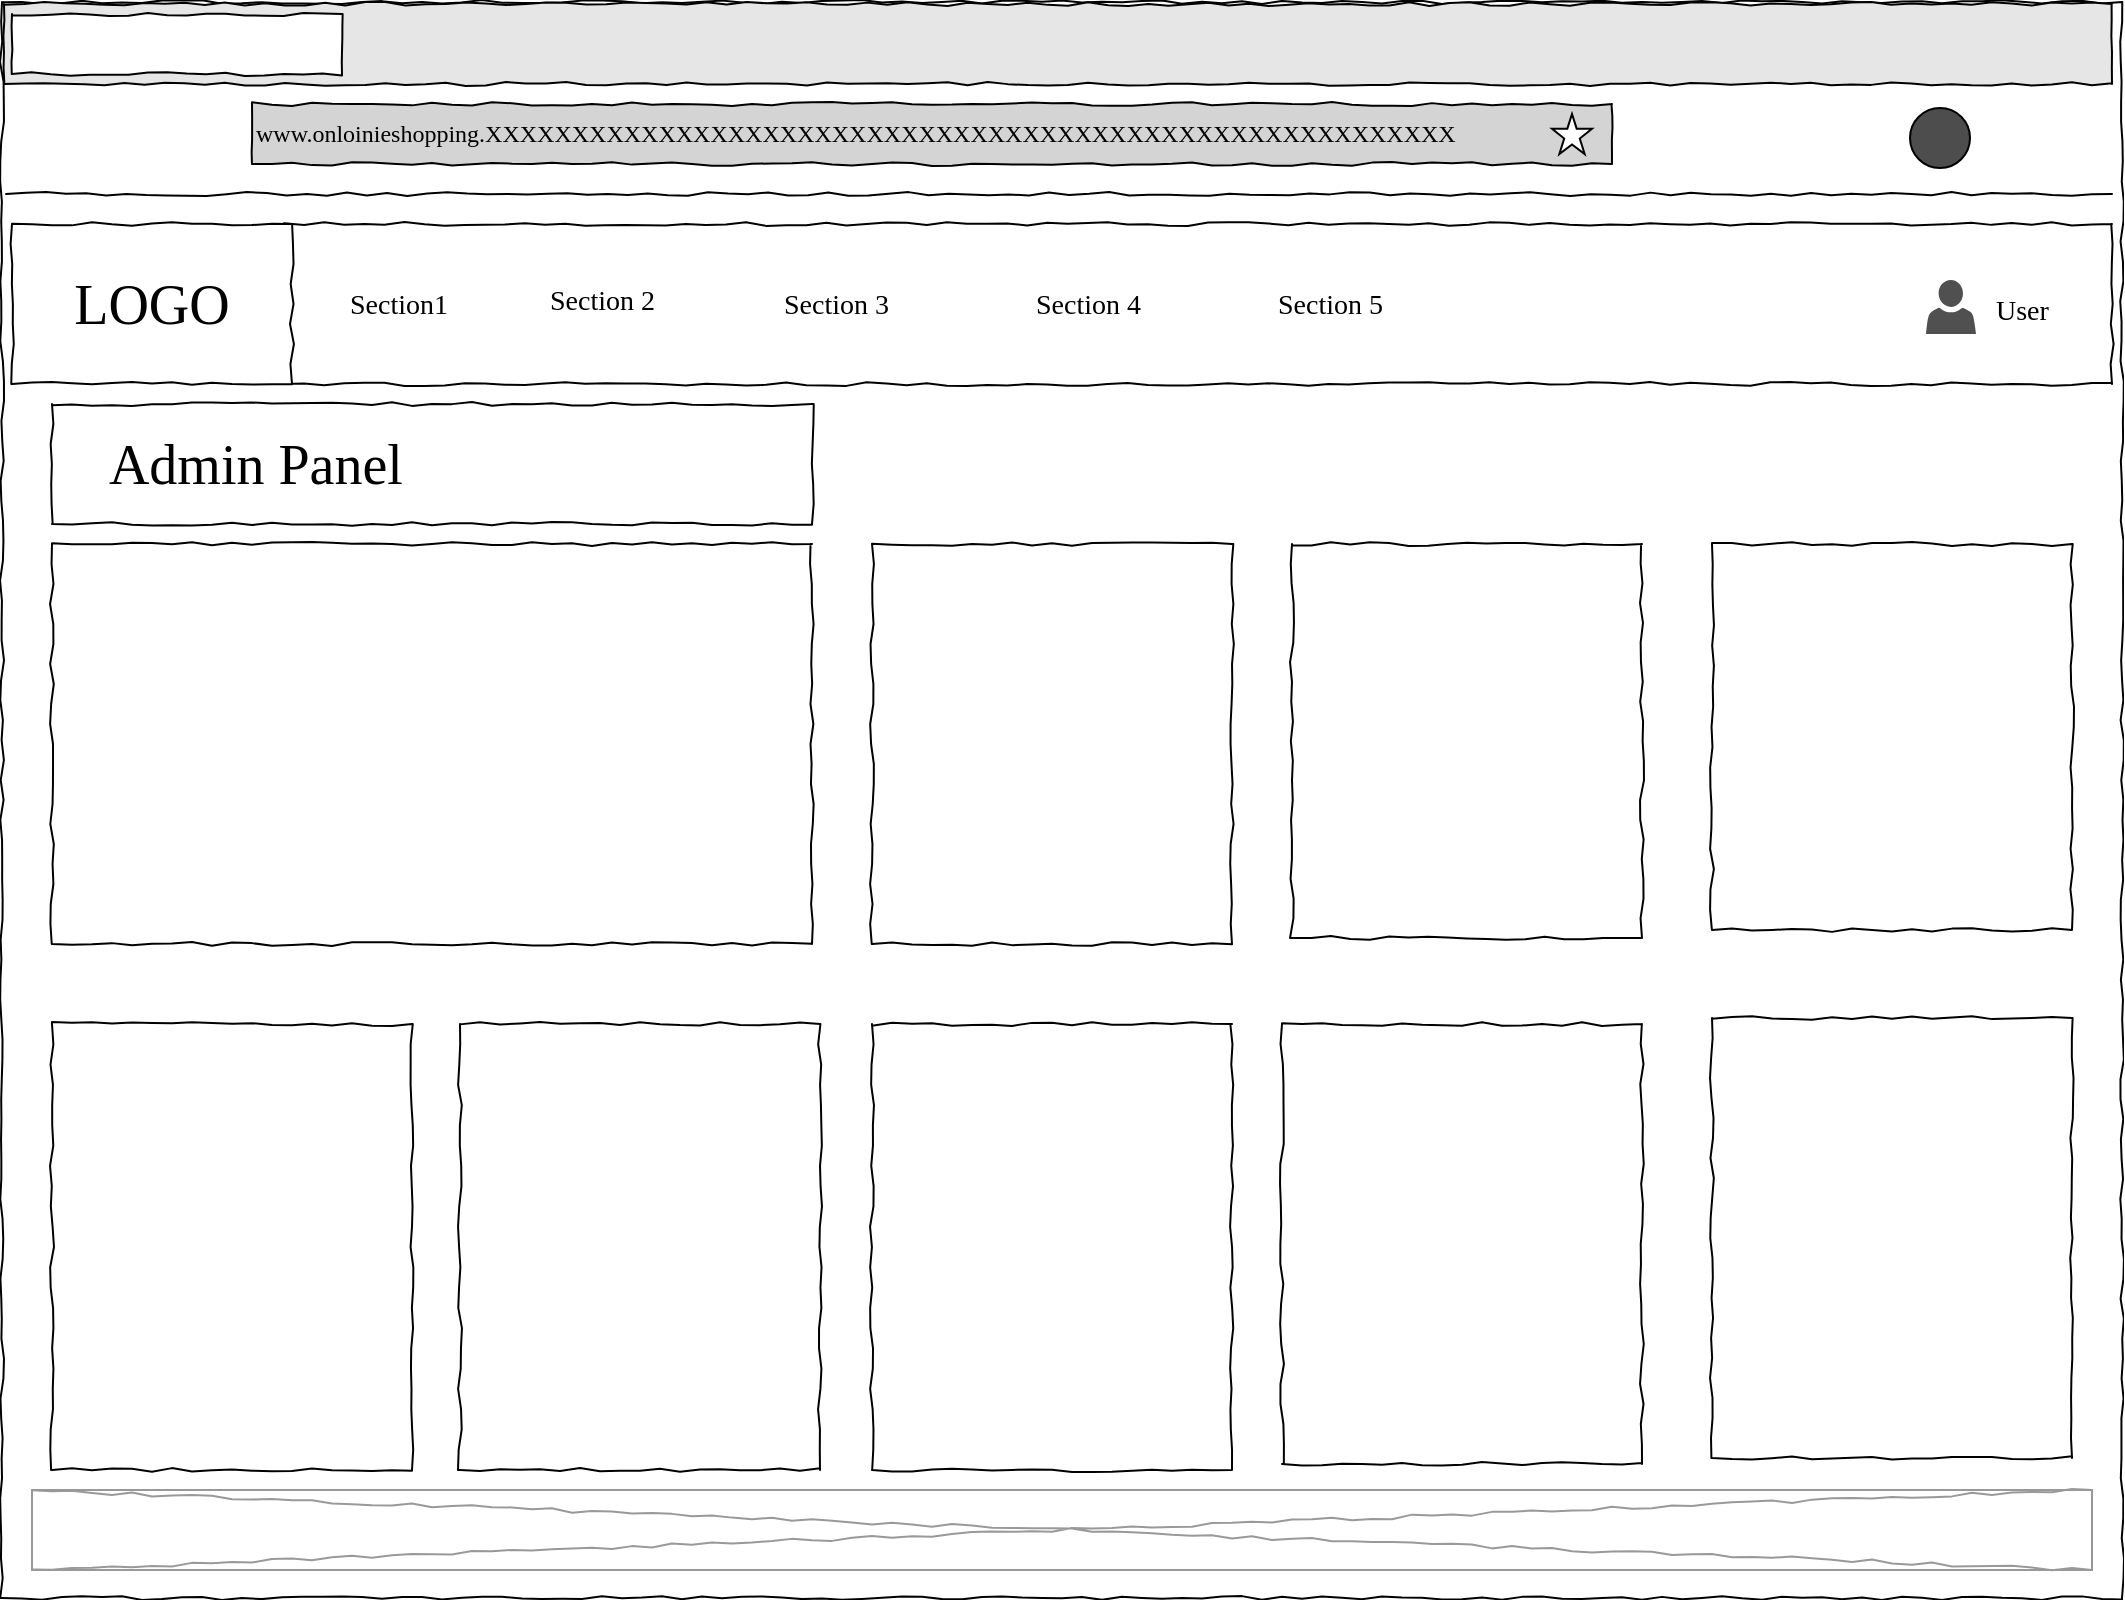 <mxfile version="20.0.4" type="device" pages="9"><diagram name="Admin" id="03018318-947c-dd8e-b7a3-06fadd420f32"><mxGraphModel dx="1736" dy="880" grid="0" gridSize="10" guides="1" tooltips="1" connect="1" arrows="1" fold="1" page="1" pageScale="1" pageWidth="1100" pageHeight="850" background="#ffffff" math="0" shadow="0"><root><mxCell id="0"/><mxCell id="1" parent="0"/><mxCell id="677b7b8949515195-1" value="" style="whiteSpace=wrap;html=1;rounded=0;shadow=0;labelBackgroundColor=none;strokeColor=#000000;strokeWidth=1;fillColor=none;fontFamily=Verdana;fontSize=12;fontColor=#000000;align=center;comic=1;" parent="1" vertex="1"><mxGeometry x="25" y="49" width="1060" height="798" as="geometry"/></mxCell><mxCell id="677b7b8949515195-10" value="" style="whiteSpace=wrap;html=1;rounded=0;shadow=0;labelBackgroundColor=none;strokeWidth=1;fillColor=none;fontFamily=Verdana;fontSize=12;align=center;comic=1;" parent="1" vertex="1"><mxGeometry x="166" y="160" width="914" height="80" as="geometry"/></mxCell><mxCell id="677b7b8949515195-2" value="LOGO" style="whiteSpace=wrap;html=1;rounded=0;shadow=0;labelBackgroundColor=none;strokeWidth=1;fontFamily=Verdana;fontSize=28;align=center;comic=1;" parent="1" vertex="1"><mxGeometry x="30" y="160" width="140" height="80" as="geometry"/></mxCell><mxCell id="677b7b8949515195-4" value="User " style="text;html=1;points=[];align=left;verticalAlign=top;spacingTop=-4;fontSize=14;fontFamily=Verdana" parent="1" vertex="1"><mxGeometry x="1020" y="192.5" width="60" height="20" as="geometry"/></mxCell><mxCell id="677b7b8949515195-11" value="Section1" style="text;html=1;points=[];align=left;verticalAlign=top;spacingTop=-4;fontSize=14;fontFamily=Verdana" parent="1" vertex="1"><mxGeometry x="197" y="190" width="60" height="20" as="geometry"/></mxCell><mxCell id="677b7b8949515195-12" value="Section 2" style="text;html=1;points=[];align=left;verticalAlign=top;spacingTop=-4;fontSize=14;fontFamily=Verdana" parent="1" vertex="1"><mxGeometry x="297" y="187.5" width="60" height="25" as="geometry"/></mxCell><mxCell id="677b7b8949515195-13" value="Section 3" style="text;html=1;points=[];align=left;verticalAlign=top;spacingTop=-4;fontSize=14;fontFamily=Verdana" parent="1" vertex="1"><mxGeometry x="414" y="190" width="60" height="20" as="geometry"/></mxCell><mxCell id="677b7b8949515195-14" value="Section 4" style="text;html=1;points=[];align=left;verticalAlign=top;spacingTop=-4;fontSize=14;fontFamily=Verdana" parent="1" vertex="1"><mxGeometry x="540" y="190" width="60" height="20" as="geometry"/></mxCell><mxCell id="677b7b8949515195-16" value="" style="verticalLabelPosition=bottom;shadow=0;dashed=0;align=center;html=1;verticalAlign=top;strokeWidth=1;shape=mxgraph.mockup.graphics.simpleIcon;strokeColor=#999999;rounded=0;labelBackgroundColor=none;fontFamily=Verdana;fontSize=14;fontColor=#000000;comic=1;" parent="1" vertex="1"><mxGeometry x="40" y="793" width="1030" height="40" as="geometry"/></mxCell><mxCell id="v7BGW5e2Huo84nvUOsR0-1" value="Section 5" style="text;html=1;points=[];align=left;verticalAlign=top;spacingTop=-4;fontSize=14;fontFamily=Verdana" parent="1" vertex="1"><mxGeometry x="661" y="190" width="60" height="20" as="geometry"/></mxCell><mxCell id="v7BGW5e2Huo84nvUOsR0-2" value="&lt;div&gt;www.onloinieshopping.XXXXXXXXXXXXXXXXXXXXXXXXXXXXXXXXXXXXXXXXXXXXXXXXXXXXXXXX&lt;br&gt;&lt;/div&gt;" style="whiteSpace=wrap;html=1;rounded=0;shadow=0;labelBackgroundColor=none;strokeWidth=1;fillColor=#D4D4D4;fontFamily=Verdana;fontSize=12;align=left;comic=1;" parent="1" vertex="1"><mxGeometry x="150" y="100" width="680" height="30" as="geometry"/></mxCell><mxCell id="v7BGW5e2Huo84nvUOsR0-6" value="" style="shape=image;html=1;verticalAlign=top;verticalLabelPosition=bottom;labelBackgroundColor=#ffffff;imageAspect=0;aspect=fixed;image=https://cdn4.iconfinder.com/data/icons/ionicons/512/icon-ios7-refresh-empty-128.png" parent="1" vertex="1"><mxGeometry x="95" y="100" width="32" height="32" as="geometry"/></mxCell><mxCell id="v7BGW5e2Huo84nvUOsR0-7" value="" style="shape=image;html=1;verticalAlign=top;verticalLabelPosition=bottom;labelBackgroundColor=#ffffff;imageAspect=0;aspect=fixed;image=https://cdn1.iconfinder.com/data/icons/material-core/16/arrow-forward-128.png" parent="1" vertex="1"><mxGeometry x="68" y="108.5" width="15" height="15" as="geometry"/></mxCell><mxCell id="v7BGW5e2Huo84nvUOsR0-10" value="" style="shape=image;html=1;verticalAlign=top;verticalLabelPosition=bottom;labelBackgroundColor=#ffffff;imageAspect=0;aspect=fixed;image=https://cdn1.iconfinder.com/data/icons/material-core/16/arrow-back-128.png" parent="1" vertex="1"><mxGeometry x="40" y="108.5" width="15" height="15" as="geometry"/></mxCell><mxCell id="v7BGW5e2Huo84nvUOsR0-11" value="" style="verticalLabelPosition=bottom;verticalAlign=top;html=1;shape=mxgraph.basic.star" parent="1" vertex="1"><mxGeometry x="800" y="105" width="20" height="20" as="geometry"/></mxCell><mxCell id="v7BGW5e2Huo84nvUOsR0-12" value="" style="shape=image;html=1;verticalAlign=top;verticalLabelPosition=bottom;labelBackgroundColor=#ffffff;imageAspect=0;aspect=fixed;image=https://cdn3.iconfinder.com/data/icons/arrows-set-12/512/download-128.png" parent="1" vertex="1"><mxGeometry x="930" y="100" width="30" height="30" as="geometry"/></mxCell><mxCell id="v7BGW5e2Huo84nvUOsR0-13" value="" style="ellipse;whiteSpace=wrap;html=1;aspect=fixed;fillColor=#4D4D4D;" parent="1" vertex="1"><mxGeometry x="979" y="102" width="30" height="30" as="geometry"/></mxCell><mxCell id="v7BGW5e2Huo84nvUOsR0-14" value="" style="shape=image;html=1;verticalAlign=top;verticalLabelPosition=bottom;labelBackgroundColor=#ffffff;imageAspect=0;aspect=fixed;image=https://cdn1.iconfinder.com/data/icons/iconoir-vol-3/24/menu-128.png;fillColor=#4D4D4D;" parent="1" vertex="1"><mxGeometry x="1030" y="102" width="30" height="30" as="geometry"/></mxCell><mxCell id="677b7b8949515195-8" value="" style="whiteSpace=wrap;html=1;rounded=0;shadow=0;labelBackgroundColor=none;strokeWidth=1;fillColor=none;fontFamily=Verdana;fontSize=12;align=center;comic=1;" parent="1" vertex="1"><mxGeometry x="50" y="320" width="380" height="200" as="geometry"/></mxCell><mxCell id="v7BGW5e2Huo84nvUOsR0-17" value="" style="whiteSpace=wrap;html=1;rounded=0;shadow=0;labelBackgroundColor=none;strokeWidth=1;fillColor=#E6E6E6;fontFamily=Verdana;fontSize=12;align=center;comic=1;" parent="1" vertex="1"><mxGeometry x="26" y="50" width="1054" height="40" as="geometry"/></mxCell><mxCell id="v7BGW5e2Huo84nvUOsR0-18" value="" style="whiteSpace=wrap;html=1;rounded=0;shadow=0;labelBackgroundColor=none;strokeWidth=1;fillColor=default;fontFamily=Verdana;fontSize=12;align=center;comic=1;" parent="1" vertex="1"><mxGeometry x="30" y="55" width="165" height="30" as="geometry"/></mxCell><mxCell id="v7BGW5e2Huo84nvUOsR0-19" value="" style="line;strokeWidth=1;html=1;rounded=0;shadow=0;labelBackgroundColor=none;fillColor=none;fontFamily=Verdana;fontSize=14;fontColor=#000000;align=center;comic=1;" parent="1" vertex="1"><mxGeometry x="27" y="140" width="1053" height="10" as="geometry"/></mxCell><mxCell id="v7BGW5e2Huo84nvUOsR0-20" value="&amp;nbsp;&amp;nbsp;&amp;nbsp; Admin Panel" style="whiteSpace=wrap;html=1;rounded=0;shadow=0;labelBackgroundColor=none;strokeWidth=1;fillColor=none;fontFamily=Verdana;fontSize=28;align=left;comic=1;" parent="1" vertex="1"><mxGeometry x="50" y="250" width="380" height="60" as="geometry"/></mxCell><mxCell id="v7BGW5e2Huo84nvUOsR0-23" value="" style="whiteSpace=wrap;html=1;rounded=0;shadow=0;labelBackgroundColor=none;strokeWidth=1;fillColor=none;fontFamily=Verdana;fontSize=12;align=center;comic=1;" parent="1" vertex="1"><mxGeometry x="460" y="320" width="180" height="200" as="geometry"/></mxCell><mxCell id="v7BGW5e2Huo84nvUOsR0-24" value="" style="whiteSpace=wrap;html=1;rounded=0;shadow=0;labelBackgroundColor=none;strokeWidth=1;fillColor=none;fontFamily=Verdana;fontSize=12;align=center;comic=1;" parent="1" vertex="1"><mxGeometry x="670" y="320" width="175" height="197" as="geometry"/></mxCell><mxCell id="v7BGW5e2Huo84nvUOsR0-25" value="" style="whiteSpace=wrap;html=1;rounded=0;shadow=0;labelBackgroundColor=none;strokeWidth=1;fillColor=none;fontFamily=Verdana;fontSize=12;align=center;comic=1;" parent="1" vertex="1"><mxGeometry x="50" y="560" width="180" height="223" as="geometry"/></mxCell><mxCell id="v7BGW5e2Huo84nvUOsR0-26" value="" style="whiteSpace=wrap;html=1;rounded=0;shadow=0;labelBackgroundColor=none;strokeWidth=1;fillColor=none;fontFamily=Verdana;fontSize=12;align=center;comic=1;" parent="1" vertex="1"><mxGeometry x="254" y="560" width="180" height="223" as="geometry"/></mxCell><mxCell id="v7BGW5e2Huo84nvUOsR0-27" value="" style="whiteSpace=wrap;html=1;rounded=0;shadow=0;labelBackgroundColor=none;strokeWidth=1;fillColor=none;fontFamily=Verdana;fontSize=12;align=center;comic=1;" parent="1" vertex="1"><mxGeometry x="880" y="320" width="180" height="193" as="geometry"/></mxCell><mxCell id="v7BGW5e2Huo84nvUOsR0-28" value="" style="whiteSpace=wrap;html=1;rounded=0;shadow=0;labelBackgroundColor=none;strokeWidth=1;fillColor=none;fontFamily=Verdana;fontSize=12;align=center;comic=1;" parent="1" vertex="1"><mxGeometry x="460" y="560" width="180" height="223" as="geometry"/></mxCell><mxCell id="v7BGW5e2Huo84nvUOsR0-29" value="" style="whiteSpace=wrap;html=1;rounded=0;shadow=0;labelBackgroundColor=none;strokeWidth=1;fillColor=none;fontFamily=Verdana;fontSize=12;align=center;comic=1;" parent="1" vertex="1"><mxGeometry x="665" y="560" width="180" height="220" as="geometry"/></mxCell><mxCell id="v7BGW5e2Huo84nvUOsR0-30" value="" style="whiteSpace=wrap;html=1;rounded=0;shadow=0;labelBackgroundColor=none;strokeWidth=1;fillColor=none;fontFamily=Verdana;fontSize=12;align=center;comic=1;" parent="1" vertex="1"><mxGeometry x="880" y="557" width="180" height="220" as="geometry"/></mxCell><mxCell id="aFbx7j2tLitFloy_dHnb-1" value="" style="sketch=0;pointerEvents=1;shadow=0;dashed=0;html=1;strokeColor=none;fillColor=#505050;labelPosition=center;verticalLabelPosition=bottom;verticalAlign=top;outlineConnect=0;align=center;shape=mxgraph.office.users.user;" vertex="1" parent="1"><mxGeometry x="987" y="188" width="25" height="27" as="geometry"/></mxCell></root></mxGraphModel></diagram><diagram name="Admin-Different User" id="nwbHaBtS3PM4WQW7r7V5"><mxGraphModel dx="1736" dy="880" grid="0" gridSize="10" guides="1" tooltips="1" connect="1" arrows="1" fold="1" page="1" pageScale="1" pageWidth="1100" pageHeight="850" background="#ffffff" math="0" shadow="0"><root><mxCell id="9ZW8PmRto6O2UxBGyj0N-0"/><mxCell id="9ZW8PmRto6O2UxBGyj0N-1" parent="9ZW8PmRto6O2UxBGyj0N-0"/><mxCell id="9ZW8PmRto6O2UxBGyj0N-2" value="" style="whiteSpace=wrap;html=1;rounded=0;shadow=0;labelBackgroundColor=none;strokeColor=#000000;strokeWidth=1;fillColor=none;fontFamily=Verdana;fontSize=12;fontColor=#000000;align=center;comic=1;" vertex="1" parent="9ZW8PmRto6O2UxBGyj0N-1"><mxGeometry x="25" y="25" width="1060" height="233" as="geometry"/></mxCell><mxCell id="9ZW8PmRto6O2UxBGyj0N-3" value="" style="whiteSpace=wrap;html=1;rounded=0;shadow=0;labelBackgroundColor=none;strokeWidth=1;fillColor=none;fontFamily=Verdana;fontSize=12;align=center;comic=1;" vertex="1" parent="9ZW8PmRto6O2UxBGyj0N-1"><mxGeometry x="183" y="136" width="897" height="80" as="geometry"/></mxCell><mxCell id="9ZW8PmRto6O2UxBGyj0N-4" value="LOGO" style="whiteSpace=wrap;html=1;rounded=0;shadow=0;labelBackgroundColor=none;strokeWidth=1;fontFamily=Verdana;fontSize=28;align=center;comic=1;" vertex="1" parent="9ZW8PmRto6O2UxBGyj0N-1"><mxGeometry x="30" y="136" width="155" height="80" as="geometry"/></mxCell><mxCell id="9ZW8PmRto6O2UxBGyj0N-5" value="User" style="text;html=1;points=[];align=left;verticalAlign=top;spacingTop=-4;fontSize=14;fontFamily=Verdana" vertex="1" parent="9ZW8PmRto6O2UxBGyj0N-1"><mxGeometry x="1033" y="171" width="40" height="20" as="geometry"/></mxCell><mxCell id="9ZW8PmRto6O2UxBGyj0N-6" value="&lt;div&gt;Users&lt;/div&gt;" style="text;html=1;points=[];align=left;verticalAlign=top;spacingTop=-4;fontSize=14;fontFamily=Verdana" vertex="1" parent="9ZW8PmRto6O2UxBGyj0N-1"><mxGeometry x="190" y="168.5" width="60" height="20" as="geometry"/></mxCell><mxCell id="9ZW8PmRto6O2UxBGyj0N-7" value="Catergories" style="text;html=1;points=[];align=left;verticalAlign=top;spacingTop=-4;fontSize=14;fontFamily=Verdana" vertex="1" parent="9ZW8PmRto6O2UxBGyj0N-1"><mxGeometry x="243" y="168.5" width="60" height="25" as="geometry"/></mxCell><mxCell id="9ZW8PmRto6O2UxBGyj0N-8" value="Brands" style="text;html=1;points=[];align=left;verticalAlign=top;spacingTop=-4;fontSize=14;fontFamily=Verdana" vertex="1" parent="9ZW8PmRto6O2UxBGyj0N-1"><mxGeometry x="340" y="171" width="60" height="20" as="geometry"/></mxCell><mxCell id="9ZW8PmRto6O2UxBGyj0N-9" value="Products" style="text;html=1;points=[];align=left;verticalAlign=top;spacingTop=-4;fontSize=14;fontFamily=Verdana" vertex="1" parent="9ZW8PmRto6O2UxBGyj0N-1"><mxGeometry x="404" y="169.5" width="60" height="20" as="geometry"/></mxCell><mxCell id="9ZW8PmRto6O2UxBGyj0N-11" value="Customers" style="text;html=1;points=[];align=left;verticalAlign=top;spacingTop=-4;fontSize=14;fontFamily=Verdana" vertex="1" parent="9ZW8PmRto6O2UxBGyj0N-1"><mxGeometry x="478" y="169.5" width="60" height="20" as="geometry"/></mxCell><mxCell id="9ZW8PmRto6O2UxBGyj0N-12" value="&lt;div&gt;www.onloinieshopping.XXXXXXXXXXXXXXXXXXXXXXXXXXXXXXXXXXXXXXXXXXXXXXXXXXXXXXXX&lt;br&gt;&lt;/div&gt;" style="whiteSpace=wrap;html=1;rounded=0;shadow=0;labelBackgroundColor=none;strokeWidth=1;fillColor=#D4D4D4;fontFamily=Verdana;fontSize=12;align=left;comic=1;" vertex="1" parent="9ZW8PmRto6O2UxBGyj0N-1"><mxGeometry x="150" y="76" width="680" height="30" as="geometry"/></mxCell><mxCell id="9ZW8PmRto6O2UxBGyj0N-13" value="" style="shape=image;html=1;verticalAlign=top;verticalLabelPosition=bottom;labelBackgroundColor=#ffffff;imageAspect=0;aspect=fixed;image=https://cdn4.iconfinder.com/data/icons/ionicons/512/icon-ios7-refresh-empty-128.png" vertex="1" parent="9ZW8PmRto6O2UxBGyj0N-1"><mxGeometry x="95" y="76" width="32" height="32" as="geometry"/></mxCell><mxCell id="9ZW8PmRto6O2UxBGyj0N-14" value="" style="shape=image;html=1;verticalAlign=top;verticalLabelPosition=bottom;labelBackgroundColor=#ffffff;imageAspect=0;aspect=fixed;image=https://cdn1.iconfinder.com/data/icons/material-core/16/arrow-forward-128.png" vertex="1" parent="9ZW8PmRto6O2UxBGyj0N-1"><mxGeometry x="68" y="84.5" width="15" height="15" as="geometry"/></mxCell><mxCell id="9ZW8PmRto6O2UxBGyj0N-15" value="" style="shape=image;html=1;verticalAlign=top;verticalLabelPosition=bottom;labelBackgroundColor=#ffffff;imageAspect=0;aspect=fixed;image=https://cdn1.iconfinder.com/data/icons/material-core/16/arrow-back-128.png" vertex="1" parent="9ZW8PmRto6O2UxBGyj0N-1"><mxGeometry x="40" y="84.5" width="15" height="15" as="geometry"/></mxCell><mxCell id="9ZW8PmRto6O2UxBGyj0N-16" value="" style="verticalLabelPosition=bottom;verticalAlign=top;html=1;shape=mxgraph.basic.star" vertex="1" parent="9ZW8PmRto6O2UxBGyj0N-1"><mxGeometry x="800" y="81" width="20" height="20" as="geometry"/></mxCell><mxCell id="9ZW8PmRto6O2UxBGyj0N-17" value="" style="shape=image;html=1;verticalAlign=top;verticalLabelPosition=bottom;labelBackgroundColor=#ffffff;imageAspect=0;aspect=fixed;image=https://cdn3.iconfinder.com/data/icons/arrows-set-12/512/download-128.png" vertex="1" parent="9ZW8PmRto6O2UxBGyj0N-1"><mxGeometry x="930" y="76" width="30" height="30" as="geometry"/></mxCell><mxCell id="9ZW8PmRto6O2UxBGyj0N-18" value="" style="ellipse;whiteSpace=wrap;html=1;aspect=fixed;fillColor=#4D4D4D;" vertex="1" parent="9ZW8PmRto6O2UxBGyj0N-1"><mxGeometry x="979" y="78" width="30" height="30" as="geometry"/></mxCell><mxCell id="9ZW8PmRto6O2UxBGyj0N-19" value="" style="shape=image;html=1;verticalAlign=top;verticalLabelPosition=bottom;labelBackgroundColor=#ffffff;imageAspect=0;aspect=fixed;image=https://cdn1.iconfinder.com/data/icons/iconoir-vol-3/24/menu-128.png;fillColor=#4D4D4D;" vertex="1" parent="9ZW8PmRto6O2UxBGyj0N-1"><mxGeometry x="1030" y="78" width="30" height="30" as="geometry"/></mxCell><mxCell id="9ZW8PmRto6O2UxBGyj0N-21" value="" style="whiteSpace=wrap;html=1;rounded=0;shadow=0;labelBackgroundColor=none;strokeWidth=1;fillColor=#E6E6E6;fontFamily=Verdana;fontSize=12;align=center;comic=1;" vertex="1" parent="9ZW8PmRto6O2UxBGyj0N-1"><mxGeometry x="26" y="26" width="1054" height="40" as="geometry"/></mxCell><mxCell id="9ZW8PmRto6O2UxBGyj0N-22" value="" style="whiteSpace=wrap;html=1;rounded=0;shadow=0;labelBackgroundColor=none;strokeWidth=1;fillColor=default;fontFamily=Verdana;fontSize=12;align=center;comic=1;" vertex="1" parent="9ZW8PmRto6O2UxBGyj0N-1"><mxGeometry x="30" y="31" width="165" height="30" as="geometry"/></mxCell><mxCell id="9ZW8PmRto6O2UxBGyj0N-23" value="" style="line;strokeWidth=1;html=1;rounded=0;shadow=0;labelBackgroundColor=none;fillColor=none;fontFamily=Verdana;fontSize=14;fontColor=#000000;align=center;comic=1;" vertex="1" parent="9ZW8PmRto6O2UxBGyj0N-1"><mxGeometry x="27" y="116" width="1053" height="10" as="geometry"/></mxCell><mxCell id="23GpLf-QEGk6G_H8iKbR-0" value="Welcome Jiang Chufeng[Admin]" style="text;html=1;points=[];align=left;verticalAlign=top;spacingTop=-4;fontSize=14;fontFamily=Verdana" vertex="1" parent="9ZW8PmRto6O2UxBGyj0N-1"><mxGeometry x="43" y="226" width="60" height="20" as="geometry"/></mxCell><mxCell id="23GpLf-QEGk6G_H8iKbR-1" value="Shipping" style="text;html=1;points=[];align=left;verticalAlign=top;spacingTop=-4;fontSize=14;fontFamily=Verdana" vertex="1" parent="9ZW8PmRto6O2UxBGyj0N-1"><mxGeometry x="571" y="169.5" width="60" height="20" as="geometry"/></mxCell><mxCell id="23GpLf-QEGk6G_H8iKbR-2" value="Orders" style="text;html=1;points=[];align=left;verticalAlign=top;spacingTop=-4;fontSize=14;fontFamily=Verdana" vertex="1" parent="9ZW8PmRto6O2UxBGyj0N-1"><mxGeometry x="648" y="169.5" width="60" height="20" as="geometry"/></mxCell><mxCell id="23GpLf-QEGk6G_H8iKbR-3" value="Reports" style="text;html=1;points=[];align=left;verticalAlign=top;spacingTop=-4;fontSize=14;fontFamily=Verdana" vertex="1" parent="9ZW8PmRto6O2UxBGyj0N-1"><mxGeometry x="715" y="171" width="60" height="20" as="geometry"/></mxCell><mxCell id="23GpLf-QEGk6G_H8iKbR-4" value="Articles" style="text;html=1;points=[];align=left;verticalAlign=top;spacingTop=-4;fontSize=14;fontFamily=Verdana" vertex="1" parent="9ZW8PmRto6O2UxBGyj0N-1"><mxGeometry x="789" y="171" width="60" height="20" as="geometry"/></mxCell><mxCell id="23GpLf-QEGk6G_H8iKbR-8" value="Menu" style="text;html=1;points=[];align=left;verticalAlign=top;spacingTop=-4;fontSize=14;fontFamily=Verdana" vertex="1" parent="9ZW8PmRto6O2UxBGyj0N-1"><mxGeometry x="856" y="171" width="60" height="20" as="geometry"/></mxCell><mxCell id="23GpLf-QEGk6G_H8iKbR-9" value="Settings" style="text;html=1;points=[];align=left;verticalAlign=top;spacingTop=-4;fontSize=14;fontFamily=Verdana" vertex="1" parent="9ZW8PmRto6O2UxBGyj0N-1"><mxGeometry x="906" y="171" width="60" height="20" as="geometry"/></mxCell><mxCell id="23GpLf-QEGk6G_H8iKbR-11" value="" style="sketch=0;pointerEvents=1;shadow=0;dashed=0;html=1;strokeColor=none;fillColor=#505050;labelPosition=center;verticalLabelPosition=bottom;verticalAlign=top;outlineConnect=0;align=center;shape=mxgraph.office.users.user;" vertex="1" parent="9ZW8PmRto6O2UxBGyj0N-1"><mxGeometry x="1000" y="166.5" width="25" height="27" as="geometry"/></mxCell><mxCell id="Y-g3pKwsD6Ger4UTrOR6-0" value="" style="whiteSpace=wrap;html=1;rounded=0;shadow=0;labelBackgroundColor=none;strokeColor=#000000;strokeWidth=1;fillColor=none;fontFamily=Verdana;fontSize=12;fontColor=#000000;align=center;comic=1;" vertex="1" parent="9ZW8PmRto6O2UxBGyj0N-1"><mxGeometry x="22" y="277" width="1060" height="231" as="geometry"/></mxCell><mxCell id="Y-g3pKwsD6Ger4UTrOR6-1" value="" style="whiteSpace=wrap;html=1;rounded=0;shadow=0;labelBackgroundColor=none;strokeWidth=1;fillColor=none;fontFamily=Verdana;fontSize=12;align=center;comic=1;" vertex="1" parent="9ZW8PmRto6O2UxBGyj0N-1"><mxGeometry x="180" y="388" width="897" height="80" as="geometry"/></mxCell><mxCell id="Y-g3pKwsD6Ger4UTrOR6-2" value="LOGO" style="whiteSpace=wrap;html=1;rounded=0;shadow=0;labelBackgroundColor=none;strokeWidth=1;fontFamily=Verdana;fontSize=28;align=center;comic=1;" vertex="1" parent="9ZW8PmRto6O2UxBGyj0N-1"><mxGeometry x="27" y="388" width="155" height="80" as="geometry"/></mxCell><mxCell id="Y-g3pKwsD6Ger4UTrOR6-3" value="User" style="text;html=1;points=[];align=left;verticalAlign=top;spacingTop=-4;fontSize=14;fontFamily=Verdana" vertex="1" parent="9ZW8PmRto6O2UxBGyj0N-1"><mxGeometry x="1030" y="423" width="40" height="20" as="geometry"/></mxCell><mxCell id="Y-g3pKwsD6Ger4UTrOR6-7" value="Products" style="text;html=1;points=[];align=left;verticalAlign=top;spacingTop=-4;fontSize=14;fontFamily=Verdana" vertex="1" parent="9ZW8PmRto6O2UxBGyj0N-1"><mxGeometry x="190" y="425.5" width="60" height="20" as="geometry"/></mxCell><mxCell id="Y-g3pKwsD6Ger4UTrOR6-8" value="Customers" style="text;html=1;points=[];align=left;verticalAlign=top;spacingTop=-4;fontSize=14;fontFamily=Verdana" vertex="1" parent="9ZW8PmRto6O2UxBGyj0N-1"><mxGeometry x="267" y="425.5" width="60" height="20" as="geometry"/></mxCell><mxCell id="Y-g3pKwsD6Ger4UTrOR6-9" value="&lt;div&gt;www.onloinieshopping.XXXXXXXXXXXXXXXXXXXXXXXXXXXXXXXXXXXXXXXXXXXXXXXXXXXXXXXX&lt;br&gt;&lt;/div&gt;" style="whiteSpace=wrap;html=1;rounded=0;shadow=0;labelBackgroundColor=none;strokeWidth=1;fillColor=#D4D4D4;fontFamily=Verdana;fontSize=12;align=left;comic=1;" vertex="1" parent="9ZW8PmRto6O2UxBGyj0N-1"><mxGeometry x="147" y="328" width="680" height="30" as="geometry"/></mxCell><mxCell id="Y-g3pKwsD6Ger4UTrOR6-10" value="" style="shape=image;html=1;verticalAlign=top;verticalLabelPosition=bottom;labelBackgroundColor=#ffffff;imageAspect=0;aspect=fixed;image=https://cdn4.iconfinder.com/data/icons/ionicons/512/icon-ios7-refresh-empty-128.png" vertex="1" parent="9ZW8PmRto6O2UxBGyj0N-1"><mxGeometry x="92" y="328" width="32" height="32" as="geometry"/></mxCell><mxCell id="Y-g3pKwsD6Ger4UTrOR6-11" value="" style="shape=image;html=1;verticalAlign=top;verticalLabelPosition=bottom;labelBackgroundColor=#ffffff;imageAspect=0;aspect=fixed;image=https://cdn1.iconfinder.com/data/icons/material-core/16/arrow-forward-128.png" vertex="1" parent="9ZW8PmRto6O2UxBGyj0N-1"><mxGeometry x="65" y="336.5" width="15" height="15" as="geometry"/></mxCell><mxCell id="Y-g3pKwsD6Ger4UTrOR6-12" value="" style="shape=image;html=1;verticalAlign=top;verticalLabelPosition=bottom;labelBackgroundColor=#ffffff;imageAspect=0;aspect=fixed;image=https://cdn1.iconfinder.com/data/icons/material-core/16/arrow-back-128.png" vertex="1" parent="9ZW8PmRto6O2UxBGyj0N-1"><mxGeometry x="37" y="336.5" width="15" height="15" as="geometry"/></mxCell><mxCell id="Y-g3pKwsD6Ger4UTrOR6-13" value="" style="verticalLabelPosition=bottom;verticalAlign=top;html=1;shape=mxgraph.basic.star" vertex="1" parent="9ZW8PmRto6O2UxBGyj0N-1"><mxGeometry x="797" y="333" width="20" height="20" as="geometry"/></mxCell><mxCell id="Y-g3pKwsD6Ger4UTrOR6-14" value="" style="shape=image;html=1;verticalAlign=top;verticalLabelPosition=bottom;labelBackgroundColor=#ffffff;imageAspect=0;aspect=fixed;image=https://cdn3.iconfinder.com/data/icons/arrows-set-12/512/download-128.png" vertex="1" parent="9ZW8PmRto6O2UxBGyj0N-1"><mxGeometry x="927" y="328" width="30" height="30" as="geometry"/></mxCell><mxCell id="Y-g3pKwsD6Ger4UTrOR6-15" value="" style="ellipse;whiteSpace=wrap;html=1;aspect=fixed;fillColor=#4D4D4D;" vertex="1" parent="9ZW8PmRto6O2UxBGyj0N-1"><mxGeometry x="976" y="330" width="30" height="30" as="geometry"/></mxCell><mxCell id="Y-g3pKwsD6Ger4UTrOR6-16" value="" style="shape=image;html=1;verticalAlign=top;verticalLabelPosition=bottom;labelBackgroundColor=#ffffff;imageAspect=0;aspect=fixed;image=https://cdn1.iconfinder.com/data/icons/iconoir-vol-3/24/menu-128.png;fillColor=#4D4D4D;" vertex="1" parent="9ZW8PmRto6O2UxBGyj0N-1"><mxGeometry x="1027" y="330" width="30" height="30" as="geometry"/></mxCell><mxCell id="Y-g3pKwsD6Ger4UTrOR6-17" value="" style="whiteSpace=wrap;html=1;rounded=0;shadow=0;labelBackgroundColor=none;strokeWidth=1;fillColor=#E6E6E6;fontFamily=Verdana;fontSize=12;align=center;comic=1;" vertex="1" parent="9ZW8PmRto6O2UxBGyj0N-1"><mxGeometry x="23" y="278" width="1054" height="40" as="geometry"/></mxCell><mxCell id="Y-g3pKwsD6Ger4UTrOR6-18" value="" style="whiteSpace=wrap;html=1;rounded=0;shadow=0;labelBackgroundColor=none;strokeWidth=1;fillColor=default;fontFamily=Verdana;fontSize=12;align=center;comic=1;" vertex="1" parent="9ZW8PmRto6O2UxBGyj0N-1"><mxGeometry x="27" y="283" width="165" height="30" as="geometry"/></mxCell><mxCell id="Y-g3pKwsD6Ger4UTrOR6-19" value="" style="line;strokeWidth=1;html=1;rounded=0;shadow=0;labelBackgroundColor=none;fillColor=none;fontFamily=Verdana;fontSize=14;fontColor=#000000;align=center;comic=1;" vertex="1" parent="9ZW8PmRto6O2UxBGyj0N-1"><mxGeometry x="24" y="368" width="1053" height="10" as="geometry"/></mxCell><mxCell id="Y-g3pKwsD6Ger4UTrOR6-20" value="Welcome Alice[Salesperson]" style="text;html=1;points=[];align=left;verticalAlign=top;spacingTop=-4;fontSize=14;fontFamily=Verdana" vertex="1" parent="9ZW8PmRto6O2UxBGyj0N-1"><mxGeometry x="40" y="478" width="60" height="20" as="geometry"/></mxCell><mxCell id="Y-g3pKwsD6Ger4UTrOR6-21" value="Shipping" style="text;html=1;points=[];align=left;verticalAlign=top;spacingTop=-4;fontSize=14;fontFamily=Verdana" vertex="1" parent="9ZW8PmRto6O2UxBGyj0N-1"><mxGeometry x="360" y="425.5" width="60" height="20" as="geometry"/></mxCell><mxCell id="Y-g3pKwsD6Ger4UTrOR6-22" value="Orders" style="text;html=1;points=[];align=left;verticalAlign=top;spacingTop=-4;fontSize=14;fontFamily=Verdana" vertex="1" parent="9ZW8PmRto6O2UxBGyj0N-1"><mxGeometry x="437" y="425.5" width="60" height="20" as="geometry"/></mxCell><mxCell id="Y-g3pKwsD6Ger4UTrOR6-23" value="Reports" style="text;html=1;points=[];align=left;verticalAlign=top;spacingTop=-4;fontSize=14;fontFamily=Verdana" vertex="1" parent="9ZW8PmRto6O2UxBGyj0N-1"><mxGeometry x="508" y="425.5" width="60" height="20" as="geometry"/></mxCell><mxCell id="Y-g3pKwsD6Ger4UTrOR6-27" value="" style="sketch=0;pointerEvents=1;shadow=0;dashed=0;html=1;strokeColor=none;fillColor=#505050;labelPosition=center;verticalLabelPosition=bottom;verticalAlign=top;outlineConnect=0;align=center;shape=mxgraph.office.users.user;" vertex="1" parent="9ZW8PmRto6O2UxBGyj0N-1"><mxGeometry x="997" y="418.5" width="25" height="27" as="geometry"/></mxCell><mxCell id="Y-g3pKwsD6Ger4UTrOR6-28" value="" style="whiteSpace=wrap;html=1;rounded=0;shadow=0;labelBackgroundColor=none;strokeColor=#000000;strokeWidth=1;fillColor=none;fontFamily=Verdana;fontSize=12;fontColor=#000000;align=center;comic=1;" vertex="1" parent="9ZW8PmRto6O2UxBGyj0N-1"><mxGeometry x="23" y="538" width="1060" height="231" as="geometry"/></mxCell><mxCell id="Y-g3pKwsD6Ger4UTrOR6-29" value="" style="whiteSpace=wrap;html=1;rounded=0;shadow=0;labelBackgroundColor=none;strokeWidth=1;fillColor=none;fontFamily=Verdana;fontSize=12;align=center;comic=1;" vertex="1" parent="9ZW8PmRto6O2UxBGyj0N-1"><mxGeometry x="181" y="649" width="897" height="80" as="geometry"/></mxCell><mxCell id="Y-g3pKwsD6Ger4UTrOR6-30" value="LOGO" style="whiteSpace=wrap;html=1;rounded=0;shadow=0;labelBackgroundColor=none;strokeWidth=1;fontFamily=Verdana;fontSize=28;align=center;comic=1;" vertex="1" parent="9ZW8PmRto6O2UxBGyj0N-1"><mxGeometry x="28" y="649" width="155" height="80" as="geometry"/></mxCell><mxCell id="Y-g3pKwsD6Ger4UTrOR6-31" value="User" style="text;html=1;points=[];align=left;verticalAlign=top;spacingTop=-4;fontSize=14;fontFamily=Verdana" vertex="1" parent="9ZW8PmRto6O2UxBGyj0N-1"><mxGeometry x="1031" y="684" width="40" height="20" as="geometry"/></mxCell><mxCell id="Y-g3pKwsD6Ger4UTrOR6-32" value="Products" style="text;html=1;points=[];align=left;verticalAlign=top;spacingTop=-4;fontSize=14;fontFamily=Verdana" vertex="1" parent="9ZW8PmRto6O2UxBGyj0N-1"><mxGeometry x="191" y="686.5" width="60" height="20" as="geometry"/></mxCell><mxCell id="Y-g3pKwsD6Ger4UTrOR6-34" value="&lt;div&gt;www.onloinieshopping.XXXXXXXXXXXXXXXXXXXXXXXXXXXXXXXXXXXXXXXXXXXXXXXXXXXXXXXX&lt;br&gt;&lt;/div&gt;" style="whiteSpace=wrap;html=1;rounded=0;shadow=0;labelBackgroundColor=none;strokeWidth=1;fillColor=#D4D4D4;fontFamily=Verdana;fontSize=12;align=left;comic=1;" vertex="1" parent="9ZW8PmRto6O2UxBGyj0N-1"><mxGeometry x="148" y="589" width="680" height="30" as="geometry"/></mxCell><mxCell id="Y-g3pKwsD6Ger4UTrOR6-35" value="" style="shape=image;html=1;verticalAlign=top;verticalLabelPosition=bottom;labelBackgroundColor=#ffffff;imageAspect=0;aspect=fixed;image=https://cdn4.iconfinder.com/data/icons/ionicons/512/icon-ios7-refresh-empty-128.png" vertex="1" parent="9ZW8PmRto6O2UxBGyj0N-1"><mxGeometry x="93" y="589" width="32" height="32" as="geometry"/></mxCell><mxCell id="Y-g3pKwsD6Ger4UTrOR6-36" value="" style="shape=image;html=1;verticalAlign=top;verticalLabelPosition=bottom;labelBackgroundColor=#ffffff;imageAspect=0;aspect=fixed;image=https://cdn1.iconfinder.com/data/icons/material-core/16/arrow-forward-128.png" vertex="1" parent="9ZW8PmRto6O2UxBGyj0N-1"><mxGeometry x="66" y="597.5" width="15" height="15" as="geometry"/></mxCell><mxCell id="Y-g3pKwsD6Ger4UTrOR6-37" value="" style="shape=image;html=1;verticalAlign=top;verticalLabelPosition=bottom;labelBackgroundColor=#ffffff;imageAspect=0;aspect=fixed;image=https://cdn1.iconfinder.com/data/icons/material-core/16/arrow-back-128.png" vertex="1" parent="9ZW8PmRto6O2UxBGyj0N-1"><mxGeometry x="38" y="597.5" width="15" height="15" as="geometry"/></mxCell><mxCell id="Y-g3pKwsD6Ger4UTrOR6-38" value="" style="verticalLabelPosition=bottom;verticalAlign=top;html=1;shape=mxgraph.basic.star" vertex="1" parent="9ZW8PmRto6O2UxBGyj0N-1"><mxGeometry x="798" y="594" width="20" height="20" as="geometry"/></mxCell><mxCell id="Y-g3pKwsD6Ger4UTrOR6-39" value="" style="shape=image;html=1;verticalAlign=top;verticalLabelPosition=bottom;labelBackgroundColor=#ffffff;imageAspect=0;aspect=fixed;image=https://cdn3.iconfinder.com/data/icons/arrows-set-12/512/download-128.png" vertex="1" parent="9ZW8PmRto6O2UxBGyj0N-1"><mxGeometry x="928" y="589" width="30" height="30" as="geometry"/></mxCell><mxCell id="Y-g3pKwsD6Ger4UTrOR6-40" value="" style="ellipse;whiteSpace=wrap;html=1;aspect=fixed;fillColor=#4D4D4D;" vertex="1" parent="9ZW8PmRto6O2UxBGyj0N-1"><mxGeometry x="977" y="591" width="30" height="30" as="geometry"/></mxCell><mxCell id="Y-g3pKwsD6Ger4UTrOR6-41" value="" style="shape=image;html=1;verticalAlign=top;verticalLabelPosition=bottom;labelBackgroundColor=#ffffff;imageAspect=0;aspect=fixed;image=https://cdn1.iconfinder.com/data/icons/iconoir-vol-3/24/menu-128.png;fillColor=#4D4D4D;" vertex="1" parent="9ZW8PmRto6O2UxBGyj0N-1"><mxGeometry x="1028" y="591" width="30" height="30" as="geometry"/></mxCell><mxCell id="Y-g3pKwsD6Ger4UTrOR6-42" value="" style="whiteSpace=wrap;html=1;rounded=0;shadow=0;labelBackgroundColor=none;strokeWidth=1;fillColor=#E6E6E6;fontFamily=Verdana;fontSize=12;align=center;comic=1;" vertex="1" parent="9ZW8PmRto6O2UxBGyj0N-1"><mxGeometry x="24" y="539" width="1054" height="40" as="geometry"/></mxCell><mxCell id="Y-g3pKwsD6Ger4UTrOR6-43" value="" style="whiteSpace=wrap;html=1;rounded=0;shadow=0;labelBackgroundColor=none;strokeWidth=1;fillColor=default;fontFamily=Verdana;fontSize=12;align=center;comic=1;" vertex="1" parent="9ZW8PmRto6O2UxBGyj0N-1"><mxGeometry x="28" y="544" width="165" height="30" as="geometry"/></mxCell><mxCell id="Y-g3pKwsD6Ger4UTrOR6-44" value="" style="line;strokeWidth=1;html=1;rounded=0;shadow=0;labelBackgroundColor=none;fillColor=none;fontFamily=Verdana;fontSize=14;fontColor=#000000;align=center;comic=1;" vertex="1" parent="9ZW8PmRto6O2UxBGyj0N-1"><mxGeometry x="25" y="629" width="1053" height="10" as="geometry"/></mxCell><mxCell id="Y-g3pKwsD6Ger4UTrOR6-45" value="Welcome Bob [Shipper]" style="text;html=1;points=[];align=left;verticalAlign=top;spacingTop=-4;fontSize=14;fontFamily=Verdana" vertex="1" parent="9ZW8PmRto6O2UxBGyj0N-1"><mxGeometry x="41" y="739" width="60" height="20" as="geometry"/></mxCell><mxCell id="Y-g3pKwsD6Ger4UTrOR6-47" value="Orders" style="text;html=1;points=[];align=left;verticalAlign=top;spacingTop=-4;fontSize=14;fontFamily=Verdana" vertex="1" parent="9ZW8PmRto6O2UxBGyj0N-1"><mxGeometry x="267" y="686.5" width="60" height="20" as="geometry"/></mxCell><mxCell id="Y-g3pKwsD6Ger4UTrOR6-49" value="" style="sketch=0;pointerEvents=1;shadow=0;dashed=0;html=1;strokeColor=none;fillColor=#505050;labelPosition=center;verticalLabelPosition=bottom;verticalAlign=top;outlineConnect=0;align=center;shape=mxgraph.office.users.user;" vertex="1" parent="9ZW8PmRto6O2UxBGyj0N-1"><mxGeometry x="998" y="679.5" width="25" height="27" as="geometry"/></mxCell></root></mxGraphModel></diagram><diagram name="Mgt Users" id="OFUASmDzeRiRgb8uAhnD"><mxGraphModel dx="1736" dy="880" grid="0" gridSize="10" guides="1" tooltips="1" connect="1" arrows="1" fold="1" page="1" pageScale="1" pageWidth="1100" pageHeight="850" background="#ffffff" math="0" shadow="0"><root><mxCell id="Vl6tMhYh72j4CPkyflgx-0"/><mxCell id="Vl6tMhYh72j4CPkyflgx-1" parent="Vl6tMhYh72j4CPkyflgx-0"/><mxCell id="Vl6tMhYh72j4CPkyflgx-2" value="" style="whiteSpace=wrap;html=1;rounded=0;shadow=0;labelBackgroundColor=none;strokeColor=#000000;strokeWidth=1;fillColor=none;fontFamily=Verdana;fontSize=12;fontColor=#000000;align=center;comic=1;" parent="Vl6tMhYh72j4CPkyflgx-1" vertex="1"><mxGeometry x="25" y="49" width="1060" height="797" as="geometry"/></mxCell><mxCell id="Vl6tMhYh72j4CPkyflgx-3" value="" style="whiteSpace=wrap;html=1;rounded=0;shadow=0;labelBackgroundColor=none;strokeWidth=1;fillColor=none;fontFamily=Verdana;fontSize=12;align=center;comic=1;" parent="Vl6tMhYh72j4CPkyflgx-1" vertex="1"><mxGeometry x="50" y="244.5" width="1013" height="74.5" as="geometry"/></mxCell><mxCell id="Vl6tMhYh72j4CPkyflgx-5" value="User Login" style="text;html=1;points=[];align=left;verticalAlign=top;spacingTop=-4;fontSize=14;fontFamily=Verdana" parent="Vl6tMhYh72j4CPkyflgx-1" vertex="1"><mxGeometry x="979" y="190" width="60" height="20" as="geometry"/></mxCell><mxCell id="Vl6tMhYh72j4CPkyflgx-6" value="Section1" style="text;html=1;points=[];align=left;verticalAlign=top;spacingTop=-4;fontSize=14;fontFamily=Verdana" parent="Vl6tMhYh72j4CPkyflgx-1" vertex="1"><mxGeometry x="75" y="272.5" width="60" height="20" as="geometry"/></mxCell><mxCell id="Vl6tMhYh72j4CPkyflgx-7" value="Section 2" style="text;html=1;points=[];align=left;verticalAlign=top;spacingTop=-4;fontSize=14;fontFamily=Verdana" parent="Vl6tMhYh72j4CPkyflgx-1" vertex="1"><mxGeometry x="190" y="272.5" width="60" height="25" as="geometry"/></mxCell><mxCell id="Vl6tMhYh72j4CPkyflgx-8" value="Section 3" style="text;html=1;points=[];align=left;verticalAlign=top;spacingTop=-4;fontSize=14;fontFamily=Verdana" parent="Vl6tMhYh72j4CPkyflgx-1" vertex="1"><mxGeometry x="314" y="272.5" width="60" height="20" as="geometry"/></mxCell><mxCell id="Vl6tMhYh72j4CPkyflgx-9" value="Section 4" style="text;html=1;points=[];align=left;verticalAlign=top;spacingTop=-4;fontSize=14;fontFamily=Verdana" parent="Vl6tMhYh72j4CPkyflgx-1" vertex="1"><mxGeometry x="438" y="272.5" width="60" height="20" as="geometry"/></mxCell><mxCell id="Vl6tMhYh72j4CPkyflgx-11" value="Section 5" style="text;html=1;points=[];align=left;verticalAlign=top;spacingTop=-4;fontSize=14;fontFamily=Verdana" parent="Vl6tMhYh72j4CPkyflgx-1" vertex="1"><mxGeometry x="555" y="272.5" width="60" height="20" as="geometry"/></mxCell><mxCell id="Vl6tMhYh72j4CPkyflgx-12" value="&lt;div&gt;www.onloinieshopping.XXXXXXXXXXXXXXXXXXXXXXXXXXXXXXXXXXXXXXXXXXXXXXXXXXXXXXXX&lt;br&gt;&lt;/div&gt;" style="whiteSpace=wrap;html=1;rounded=0;shadow=0;labelBackgroundColor=none;strokeWidth=1;fillColor=#D4D4D4;fontFamily=Verdana;fontSize=12;align=left;comic=1;" parent="Vl6tMhYh72j4CPkyflgx-1" vertex="1"><mxGeometry x="150" y="100" width="680" height="30" as="geometry"/></mxCell><mxCell id="Vl6tMhYh72j4CPkyflgx-13" value="" style="shape=image;html=1;verticalAlign=top;verticalLabelPosition=bottom;labelBackgroundColor=#ffffff;imageAspect=0;aspect=fixed;image=https://cdn4.iconfinder.com/data/icons/ionicons/512/icon-ios7-refresh-empty-128.png" parent="Vl6tMhYh72j4CPkyflgx-1" vertex="1"><mxGeometry x="95" y="100" width="32" height="32" as="geometry"/></mxCell><mxCell id="Vl6tMhYh72j4CPkyflgx-14" value="" style="shape=image;html=1;verticalAlign=top;verticalLabelPosition=bottom;labelBackgroundColor=#ffffff;imageAspect=0;aspect=fixed;image=https://cdn1.iconfinder.com/data/icons/material-core/16/arrow-forward-128.png" parent="Vl6tMhYh72j4CPkyflgx-1" vertex="1"><mxGeometry x="68" y="108.5" width="15" height="15" as="geometry"/></mxCell><mxCell id="Vl6tMhYh72j4CPkyflgx-15" value="" style="shape=image;html=1;verticalAlign=top;verticalLabelPosition=bottom;labelBackgroundColor=#ffffff;imageAspect=0;aspect=fixed;image=https://cdn1.iconfinder.com/data/icons/material-core/16/arrow-back-128.png" parent="Vl6tMhYh72j4CPkyflgx-1" vertex="1"><mxGeometry x="40" y="108.5" width="15" height="15" as="geometry"/></mxCell><mxCell id="Vl6tMhYh72j4CPkyflgx-16" value="" style="verticalLabelPosition=bottom;verticalAlign=top;html=1;shape=mxgraph.basic.star" parent="Vl6tMhYh72j4CPkyflgx-1" vertex="1"><mxGeometry x="800" y="105" width="20" height="20" as="geometry"/></mxCell><mxCell id="Vl6tMhYh72j4CPkyflgx-17" value="" style="shape=image;html=1;verticalAlign=top;verticalLabelPosition=bottom;labelBackgroundColor=#ffffff;imageAspect=0;aspect=fixed;image=https://cdn3.iconfinder.com/data/icons/arrows-set-12/512/download-128.png" parent="Vl6tMhYh72j4CPkyflgx-1" vertex="1"><mxGeometry x="930" y="100" width="30" height="30" as="geometry"/></mxCell><mxCell id="Vl6tMhYh72j4CPkyflgx-18" value="" style="ellipse;whiteSpace=wrap;html=1;aspect=fixed;fillColor=#4D4D4D;" parent="Vl6tMhYh72j4CPkyflgx-1" vertex="1"><mxGeometry x="979" y="102" width="30" height="30" as="geometry"/></mxCell><mxCell id="Vl6tMhYh72j4CPkyflgx-19" value="" style="shape=image;html=1;verticalAlign=top;verticalLabelPosition=bottom;labelBackgroundColor=#ffffff;imageAspect=0;aspect=fixed;image=https://cdn1.iconfinder.com/data/icons/iconoir-vol-3/24/menu-128.png;fillColor=#4D4D4D;" parent="Vl6tMhYh72j4CPkyflgx-1" vertex="1"><mxGeometry x="1030" y="102" width="30" height="30" as="geometry"/></mxCell><mxCell id="Vl6tMhYh72j4CPkyflgx-21" value="" style="whiteSpace=wrap;html=1;rounded=0;shadow=0;labelBackgroundColor=none;strokeWidth=1;fillColor=#E6E6E6;fontFamily=Verdana;fontSize=12;align=center;comic=1;" parent="Vl6tMhYh72j4CPkyflgx-1" vertex="1"><mxGeometry x="26" y="50" width="1054" height="40" as="geometry"/></mxCell><mxCell id="Vl6tMhYh72j4CPkyflgx-22" value="" style="whiteSpace=wrap;html=1;rounded=0;shadow=0;labelBackgroundColor=none;strokeWidth=1;fillColor=default;fontFamily=Verdana;fontSize=12;align=center;comic=1;" parent="Vl6tMhYh72j4CPkyflgx-1" vertex="1"><mxGeometry x="30" y="55" width="165" height="30" as="geometry"/></mxCell><mxCell id="Vl6tMhYh72j4CPkyflgx-23" value="" style="line;strokeWidth=1;html=1;rounded=0;shadow=0;labelBackgroundColor=none;fillColor=none;fontFamily=Verdana;fontSize=14;fontColor=#000000;align=center;comic=1;" parent="Vl6tMhYh72j4CPkyflgx-1" vertex="1"><mxGeometry x="27" y="140" width="1053" height="10" as="geometry"/></mxCell><mxCell id="Vl6tMhYh72j4CPkyflgx-24" value="Manage Users" style="whiteSpace=wrap;html=1;rounded=0;shadow=0;labelBackgroundColor=none;strokeWidth=1;fillColor=none;fontFamily=Verdana;fontSize=28;align=left;comic=1;" parent="Vl6tMhYh72j4CPkyflgx-1" vertex="1"><mxGeometry x="51" y="173" width="258" height="60" as="geometry"/></mxCell><mxCell id="DT8zTpSxih5LKSpdPOwk-38" value="" style="group" parent="Vl6tMhYh72j4CPkyflgx-1" vertex="1" connectable="0"><mxGeometry x="68" y="410" width="971" height="120" as="geometry"/></mxCell><mxCell id="Vl6tMhYh72j4CPkyflgx-27" value="" style="whiteSpace=wrap;html=1;rounded=0;shadow=0;labelBackgroundColor=none;strokeWidth=1;fillColor=none;fontFamily=Verdana;fontSize=12;align=center;comic=1;" parent="DT8zTpSxih5LKSpdPOwk-38" vertex="1"><mxGeometry width="121" height="120" as="geometry"/></mxCell><mxCell id="DT8zTpSxih5LKSpdPOwk-12" value="" style="whiteSpace=wrap;html=1;rounded=0;shadow=0;labelBackgroundColor=none;strokeWidth=1;fillColor=none;fontFamily=Verdana;fontSize=12;align=center;comic=1;" parent="DT8zTpSxih5LKSpdPOwk-38" vertex="1"><mxGeometry x="122" width="121" height="120" as="geometry"/></mxCell><mxCell id="DT8zTpSxih5LKSpdPOwk-13" value="" style="whiteSpace=wrap;html=1;rounded=0;shadow=0;labelBackgroundColor=none;strokeWidth=1;fillColor=none;fontFamily=Verdana;fontSize=12;align=center;comic=1;" parent="DT8zTpSxih5LKSpdPOwk-38" vertex="1"><mxGeometry x="243" width="121" height="120" as="geometry"/></mxCell><mxCell id="DT8zTpSxih5LKSpdPOwk-14" value="" style="whiteSpace=wrap;html=1;rounded=0;shadow=0;labelBackgroundColor=none;strokeWidth=1;fillColor=none;fontFamily=Verdana;fontSize=12;align=center;comic=1;" parent="DT8zTpSxih5LKSpdPOwk-38" vertex="1"><mxGeometry x="364" width="121" height="120" as="geometry"/></mxCell><mxCell id="DT8zTpSxih5LKSpdPOwk-15" value="" style="whiteSpace=wrap;html=1;rounded=0;shadow=0;labelBackgroundColor=none;strokeWidth=1;fillColor=none;fontFamily=Verdana;fontSize=12;align=center;comic=1;" parent="DT8zTpSxih5LKSpdPOwk-38" vertex="1"><mxGeometry x="485" width="121" height="120" as="geometry"/></mxCell><mxCell id="DT8zTpSxih5LKSpdPOwk-16" value="" style="whiteSpace=wrap;html=1;rounded=0;shadow=0;labelBackgroundColor=none;strokeWidth=1;fillColor=none;fontFamily=Verdana;fontSize=12;align=center;comic=1;" parent="DT8zTpSxih5LKSpdPOwk-38" vertex="1"><mxGeometry x="606" width="121" height="120" as="geometry"/></mxCell><mxCell id="DT8zTpSxih5LKSpdPOwk-17" value="" style="whiteSpace=wrap;html=1;rounded=0;shadow=0;labelBackgroundColor=none;strokeWidth=1;fillColor=none;fontFamily=Verdana;fontSize=12;align=center;comic=1;" parent="DT8zTpSxih5LKSpdPOwk-38" vertex="1"><mxGeometry x="727" width="121" height="120" as="geometry"/></mxCell><mxCell id="DT8zTpSxih5LKSpdPOwk-18" value="" style="whiteSpace=wrap;html=1;rounded=0;shadow=0;labelBackgroundColor=none;strokeWidth=1;fillColor=none;fontFamily=Verdana;fontSize=12;align=center;comic=1;" parent="DT8zTpSxih5LKSpdPOwk-38" vertex="1"><mxGeometry x="850" width="121" height="120" as="geometry"/></mxCell><mxCell id="DT8zTpSxih5LKSpdPOwk-39" value="" style="group;fontSize=15;" parent="Vl6tMhYh72j4CPkyflgx-1" vertex="1" connectable="0"><mxGeometry x="69" y="355" width="971" height="55" as="geometry"/></mxCell><mxCell id="DT8zTpSxih5LKSpdPOwk-40" value="User ID" style="whiteSpace=wrap;html=1;rounded=0;shadow=0;labelBackgroundColor=none;strokeWidth=1;fillColor=none;fontFamily=Verdana;fontSize=15;align=center;comic=1;" parent="DT8zTpSxih5LKSpdPOwk-39" vertex="1"><mxGeometry width="121" height="55" as="geometry"/></mxCell><mxCell id="DT8zTpSxih5LKSpdPOwk-41" value="Photo" style="whiteSpace=wrap;html=1;rounded=0;shadow=0;labelBackgroundColor=none;strokeWidth=1;fillColor=none;fontFamily=Verdana;fontSize=15;align=center;comic=1;" parent="DT8zTpSxih5LKSpdPOwk-39" vertex="1"><mxGeometry x="122" width="121" height="55" as="geometry"/></mxCell><mxCell id="DT8zTpSxih5LKSpdPOwk-42" value="&lt;font style=&quot;font-size: 15px;&quot;&gt;Email&lt;/font&gt;" style="whiteSpace=wrap;html=1;rounded=0;shadow=0;labelBackgroundColor=none;strokeWidth=1;fillColor=none;fontFamily=Verdana;fontSize=12;align=center;comic=1;" parent="DT8zTpSxih5LKSpdPOwk-39" vertex="1"><mxGeometry x="243" width="121" height="55" as="geometry"/></mxCell><mxCell id="DT8zTpSxih5LKSpdPOwk-43" value="First Name" style="whiteSpace=wrap;html=1;rounded=0;shadow=0;labelBackgroundColor=none;strokeWidth=1;fillColor=none;fontFamily=Verdana;fontSize=12;align=center;comic=1;" parent="DT8zTpSxih5LKSpdPOwk-39" vertex="1"><mxGeometry x="364" width="121" height="55" as="geometry"/></mxCell><mxCell id="DT8zTpSxih5LKSpdPOwk-44" value="Last Name" style="whiteSpace=wrap;html=1;rounded=0;shadow=0;labelBackgroundColor=none;strokeWidth=1;fillColor=none;fontFamily=Verdana;fontSize=12;align=center;comic=1;" parent="DT8zTpSxih5LKSpdPOwk-39" vertex="1"><mxGeometry x="485" width="121" height="55" as="geometry"/></mxCell><mxCell id="DT8zTpSxih5LKSpdPOwk-45" value="Role" style="whiteSpace=wrap;html=1;rounded=0;shadow=0;labelBackgroundColor=none;strokeWidth=1;fillColor=none;fontFamily=Verdana;fontSize=12;align=center;comic=1;" parent="DT8zTpSxih5LKSpdPOwk-39" vertex="1"><mxGeometry x="606" width="121" height="55" as="geometry"/></mxCell><mxCell id="DT8zTpSxih5LKSpdPOwk-46" value="Enable" style="whiteSpace=wrap;html=1;rounded=0;shadow=0;labelBackgroundColor=none;strokeWidth=1;fillColor=none;fontFamily=Verdana;fontSize=12;align=center;comic=1;" parent="DT8zTpSxih5LKSpdPOwk-39" vertex="1"><mxGeometry x="727" width="121" height="55" as="geometry"/></mxCell><mxCell id="DT8zTpSxih5LKSpdPOwk-47" value="Others" style="whiteSpace=wrap;html=1;rounded=0;shadow=0;labelBackgroundColor=none;strokeWidth=1;fillColor=none;fontFamily=Verdana;fontSize=12;align=center;comic=1;" parent="DT8zTpSxih5LKSpdPOwk-39" vertex="1"><mxGeometry x="850" width="121" height="55" as="geometry"/></mxCell><mxCell id="DT8zTpSxih5LKSpdPOwk-48" value="" style="group" parent="Vl6tMhYh72j4CPkyflgx-1" vertex="1" connectable="0"><mxGeometry x="68" y="530" width="971" height="120" as="geometry"/></mxCell><mxCell id="DT8zTpSxih5LKSpdPOwk-49" value="" style="whiteSpace=wrap;html=1;rounded=0;shadow=0;labelBackgroundColor=none;strokeWidth=1;fillColor=none;fontFamily=Verdana;fontSize=12;align=center;comic=1;" parent="DT8zTpSxih5LKSpdPOwk-48" vertex="1"><mxGeometry width="121" height="120" as="geometry"/></mxCell><mxCell id="DT8zTpSxih5LKSpdPOwk-50" value="" style="whiteSpace=wrap;html=1;rounded=0;shadow=0;labelBackgroundColor=none;strokeWidth=1;fillColor=none;fontFamily=Verdana;fontSize=12;align=center;comic=1;" parent="DT8zTpSxih5LKSpdPOwk-48" vertex="1"><mxGeometry x="122" width="121" height="120" as="geometry"/></mxCell><mxCell id="DT8zTpSxih5LKSpdPOwk-51" value="" style="whiteSpace=wrap;html=1;rounded=0;shadow=0;labelBackgroundColor=none;strokeWidth=1;fillColor=none;fontFamily=Verdana;fontSize=12;align=center;comic=1;" parent="DT8zTpSxih5LKSpdPOwk-48" vertex="1"><mxGeometry x="243" width="121" height="120" as="geometry"/></mxCell><mxCell id="DT8zTpSxih5LKSpdPOwk-52" value="" style="whiteSpace=wrap;html=1;rounded=0;shadow=0;labelBackgroundColor=none;strokeWidth=1;fillColor=none;fontFamily=Verdana;fontSize=12;align=center;comic=1;" parent="DT8zTpSxih5LKSpdPOwk-48" vertex="1"><mxGeometry x="364" width="121" height="120" as="geometry"/></mxCell><mxCell id="DT8zTpSxih5LKSpdPOwk-53" value="" style="whiteSpace=wrap;html=1;rounded=0;shadow=0;labelBackgroundColor=none;strokeWidth=1;fillColor=none;fontFamily=Verdana;fontSize=12;align=center;comic=1;" parent="DT8zTpSxih5LKSpdPOwk-48" vertex="1"><mxGeometry x="485" width="121" height="120" as="geometry"/></mxCell><mxCell id="DT8zTpSxih5LKSpdPOwk-54" value="" style="whiteSpace=wrap;html=1;rounded=0;shadow=0;labelBackgroundColor=none;strokeWidth=1;fillColor=none;fontFamily=Verdana;fontSize=12;align=center;comic=1;" parent="DT8zTpSxih5LKSpdPOwk-48" vertex="1"><mxGeometry x="606" width="121" height="120" as="geometry"/></mxCell><mxCell id="DT8zTpSxih5LKSpdPOwk-55" value="" style="whiteSpace=wrap;html=1;rounded=0;shadow=0;labelBackgroundColor=none;strokeWidth=1;fillColor=none;fontFamily=Verdana;fontSize=12;align=center;comic=1;" parent="DT8zTpSxih5LKSpdPOwk-48" vertex="1"><mxGeometry x="727" width="121" height="120" as="geometry"/></mxCell><mxCell id="DT8zTpSxih5LKSpdPOwk-56" value="" style="whiteSpace=wrap;html=1;rounded=0;shadow=0;labelBackgroundColor=none;strokeWidth=1;fillColor=none;fontFamily=Verdana;fontSize=12;align=center;comic=1;" parent="DT8zTpSxih5LKSpdPOwk-48" vertex="1"><mxGeometry x="850" width="121" height="120" as="geometry"/></mxCell><mxCell id="DT8zTpSxih5LKSpdPOwk-57" value="" style="group" parent="Vl6tMhYh72j4CPkyflgx-1" vertex="1" connectable="0"><mxGeometry x="67.5" y="650" width="971" height="120" as="geometry"/></mxCell><mxCell id="DT8zTpSxih5LKSpdPOwk-58" value="" style="whiteSpace=wrap;html=1;rounded=0;shadow=0;labelBackgroundColor=none;strokeWidth=1;fillColor=none;fontFamily=Verdana;fontSize=12;align=center;comic=1;" parent="DT8zTpSxih5LKSpdPOwk-57" vertex="1"><mxGeometry width="121" height="120" as="geometry"/></mxCell><mxCell id="DT8zTpSxih5LKSpdPOwk-59" value="" style="whiteSpace=wrap;html=1;rounded=0;shadow=0;labelBackgroundColor=none;strokeWidth=1;fillColor=none;fontFamily=Verdana;fontSize=12;align=center;comic=1;" parent="DT8zTpSxih5LKSpdPOwk-57" vertex="1"><mxGeometry x="122" width="121" height="120" as="geometry"/></mxCell><mxCell id="DT8zTpSxih5LKSpdPOwk-60" value="" style="whiteSpace=wrap;html=1;rounded=0;shadow=0;labelBackgroundColor=none;strokeWidth=1;fillColor=none;fontFamily=Verdana;fontSize=12;align=center;comic=1;" parent="DT8zTpSxih5LKSpdPOwk-57" vertex="1"><mxGeometry x="243" width="121" height="120" as="geometry"/></mxCell><mxCell id="DT8zTpSxih5LKSpdPOwk-61" value="" style="whiteSpace=wrap;html=1;rounded=0;shadow=0;labelBackgroundColor=none;strokeWidth=1;fillColor=none;fontFamily=Verdana;fontSize=12;align=center;comic=1;" parent="DT8zTpSxih5LKSpdPOwk-57" vertex="1"><mxGeometry x="364" width="121" height="120" as="geometry"/></mxCell><mxCell id="DT8zTpSxih5LKSpdPOwk-62" value="" style="whiteSpace=wrap;html=1;rounded=0;shadow=0;labelBackgroundColor=none;strokeWidth=1;fillColor=none;fontFamily=Verdana;fontSize=12;align=center;comic=1;" parent="DT8zTpSxih5LKSpdPOwk-57" vertex="1"><mxGeometry x="485" width="121" height="120" as="geometry"/></mxCell><mxCell id="DT8zTpSxih5LKSpdPOwk-63" value="" style="whiteSpace=wrap;html=1;rounded=0;shadow=0;labelBackgroundColor=none;strokeWidth=1;fillColor=none;fontFamily=Verdana;fontSize=12;align=center;comic=1;" parent="DT8zTpSxih5LKSpdPOwk-57" vertex="1"><mxGeometry x="606" width="121" height="120" as="geometry"/></mxCell><mxCell id="DT8zTpSxih5LKSpdPOwk-64" value="" style="whiteSpace=wrap;html=1;rounded=0;shadow=0;labelBackgroundColor=none;strokeWidth=1;fillColor=none;fontFamily=Verdana;fontSize=12;align=center;comic=1;" parent="DT8zTpSxih5LKSpdPOwk-57" vertex="1"><mxGeometry x="727" width="121" height="120" as="geometry"/></mxCell><mxCell id="DT8zTpSxih5LKSpdPOwk-65" value="" style="whiteSpace=wrap;html=1;rounded=0;shadow=0;labelBackgroundColor=none;strokeWidth=1;fillColor=none;fontFamily=Verdana;fontSize=12;align=center;comic=1;" parent="DT8zTpSxih5LKSpdPOwk-57" vertex="1"><mxGeometry x="850" width="121" height="120" as="geometry"/></mxCell><mxCell id="oQh_B6rYr0CBkATMe6k9-0" value="" style="sketch=0;pointerEvents=1;shadow=0;dashed=0;html=1;strokeColor=none;fillColor=#505050;labelPosition=center;verticalLabelPosition=bottom;verticalAlign=top;outlineConnect=0;align=center;shape=mxgraph.office.users.user;" vertex="1" parent="Vl6tMhYh72j4CPkyflgx-1"><mxGeometry x="951" y="183" width="25" height="27" as="geometry"/></mxCell></root></mxGraphModel></diagram><diagram name="Create Users" id="4vlLzcflGkcdDNZwDCGl"><mxGraphModel dx="1736" dy="880" grid="0" gridSize="10" guides="1" tooltips="1" connect="1" arrows="1" fold="1" page="1" pageScale="1" pageWidth="1100" pageHeight="850" background="#ffffff" math="0" shadow="0"><root><mxCell id="G7iVRE6O4pQRojYt27PD-0"/><mxCell id="G7iVRE6O4pQRojYt27PD-1" parent="G7iVRE6O4pQRojYt27PD-0"/><mxCell id="G7iVRE6O4pQRojYt27PD-2" value="" style="whiteSpace=wrap;html=1;rounded=0;shadow=0;labelBackgroundColor=none;strokeColor=#000000;strokeWidth=1;fillColor=none;fontFamily=Verdana;fontSize=12;fontColor=#000000;align=center;comic=1;" parent="G7iVRE6O4pQRojYt27PD-1" vertex="1"><mxGeometry x="23" y="28" width="1060" height="792" as="geometry"/></mxCell><mxCell id="G7iVRE6O4pQRojYt27PD-3" value="" style="whiteSpace=wrap;html=1;rounded=0;shadow=0;labelBackgroundColor=none;strokeWidth=1;fillColor=none;fontFamily=Verdana;fontSize=12;align=center;comic=1;" parent="G7iVRE6O4pQRojYt27PD-1" vertex="1"><mxGeometry x="153" y="229" width="482" height="577" as="geometry"/></mxCell><mxCell id="G7iVRE6O4pQRojYt27PD-4" value="User Login" style="text;html=1;points=[];align=left;verticalAlign=top;spacingTop=-4;fontSize=14;fontFamily=Verdana" parent="G7iVRE6O4pQRojYt27PD-1" vertex="1"><mxGeometry x="972" y="171" width="60" height="20" as="geometry"/></mxCell><mxCell id="G7iVRE6O4pQRojYt27PD-5" value="First Name" style="text;html=1;points=[];align=left;verticalAlign=top;spacingTop=-4;fontSize=14;fontFamily=Verdana" parent="G7iVRE6O4pQRojYt27PD-1" vertex="1"><mxGeometry x="197" y="340" width="60" height="20" as="geometry"/></mxCell><mxCell id="G7iVRE6O4pQRojYt27PD-6" value="&lt;div&gt;E-mail&lt;/div&gt;" style="text;html=1;points=[];align=left;verticalAlign=top;spacingTop=-4;fontSize=14;fontFamily=Verdana" parent="G7iVRE6O4pQRojYt27PD-1" vertex="1"><mxGeometry x="197" y="283" width="60" height="25" as="geometry"/></mxCell><mxCell id="G7iVRE6O4pQRojYt27PD-7" value="Last Name" style="text;html=1;points=[];align=left;verticalAlign=top;spacingTop=-4;fontSize=14;fontFamily=Verdana" parent="G7iVRE6O4pQRojYt27PD-1" vertex="1"><mxGeometry x="197" y="396" width="60" height="20" as="geometry"/></mxCell><mxCell id="G7iVRE6O4pQRojYt27PD-8" value="Password" style="text;html=1;points=[];align=left;verticalAlign=top;spacingTop=-4;fontSize=14;fontFamily=Verdana" parent="G7iVRE6O4pQRojYt27PD-1" vertex="1"><mxGeometry x="197" y="453" width="60" height="20" as="geometry"/></mxCell><mxCell id="G7iVRE6O4pQRojYt27PD-9" value="Roles" style="text;html=1;points=[];align=left;verticalAlign=top;spacingTop=-4;fontSize=14;fontFamily=Verdana" parent="G7iVRE6O4pQRojYt27PD-1" vertex="1"><mxGeometry x="197" y="504" width="60" height="20" as="geometry"/></mxCell><mxCell id="G7iVRE6O4pQRojYt27PD-10" value="&lt;div&gt;www.onloinieshopping.XXXXXXXXXXXXXXXXXXXXXXXXXXXXXXXXXXXXXXXXXXXXXXXXXXXXXXXX&lt;br&gt;&lt;/div&gt;" style="whiteSpace=wrap;html=1;rounded=0;shadow=0;labelBackgroundColor=none;strokeWidth=1;fillColor=#D4D4D4;fontFamily=Verdana;fontSize=12;align=left;comic=1;" parent="G7iVRE6O4pQRojYt27PD-1" vertex="1"><mxGeometry x="143" y="81" width="680" height="30" as="geometry"/></mxCell><mxCell id="G7iVRE6O4pQRojYt27PD-11" value="" style="shape=image;html=1;verticalAlign=top;verticalLabelPosition=bottom;labelBackgroundColor=#ffffff;imageAspect=0;aspect=fixed;image=https://cdn4.iconfinder.com/data/icons/ionicons/512/icon-ios7-refresh-empty-128.png" parent="G7iVRE6O4pQRojYt27PD-1" vertex="1"><mxGeometry x="88" y="81" width="32" height="32" as="geometry"/></mxCell><mxCell id="G7iVRE6O4pQRojYt27PD-12" value="" style="shape=image;html=1;verticalAlign=top;verticalLabelPosition=bottom;labelBackgroundColor=#ffffff;imageAspect=0;aspect=fixed;image=https://cdn1.iconfinder.com/data/icons/material-core/16/arrow-forward-128.png" parent="G7iVRE6O4pQRojYt27PD-1" vertex="1"><mxGeometry x="61" y="89.5" width="15" height="15" as="geometry"/></mxCell><mxCell id="G7iVRE6O4pQRojYt27PD-13" value="" style="shape=image;html=1;verticalAlign=top;verticalLabelPosition=bottom;labelBackgroundColor=#ffffff;imageAspect=0;aspect=fixed;image=https://cdn1.iconfinder.com/data/icons/material-core/16/arrow-back-128.png" parent="G7iVRE6O4pQRojYt27PD-1" vertex="1"><mxGeometry x="33" y="89.5" width="15" height="15" as="geometry"/></mxCell><mxCell id="G7iVRE6O4pQRojYt27PD-14" value="" style="verticalLabelPosition=bottom;verticalAlign=top;html=1;shape=mxgraph.basic.star" parent="G7iVRE6O4pQRojYt27PD-1" vertex="1"><mxGeometry x="793" y="86" width="20" height="20" as="geometry"/></mxCell><mxCell id="G7iVRE6O4pQRojYt27PD-15" value="" style="shape=image;html=1;verticalAlign=top;verticalLabelPosition=bottom;labelBackgroundColor=#ffffff;imageAspect=0;aspect=fixed;image=https://cdn3.iconfinder.com/data/icons/arrows-set-12/512/download-128.png" parent="G7iVRE6O4pQRojYt27PD-1" vertex="1"><mxGeometry x="923" y="81" width="30" height="30" as="geometry"/></mxCell><mxCell id="G7iVRE6O4pQRojYt27PD-16" value="" style="ellipse;whiteSpace=wrap;html=1;aspect=fixed;fillColor=#4D4D4D;" parent="G7iVRE6O4pQRojYt27PD-1" vertex="1"><mxGeometry x="972" y="83" width="30" height="30" as="geometry"/></mxCell><mxCell id="G7iVRE6O4pQRojYt27PD-17" value="" style="shape=image;html=1;verticalAlign=top;verticalLabelPosition=bottom;labelBackgroundColor=#ffffff;imageAspect=0;aspect=fixed;image=https://cdn1.iconfinder.com/data/icons/iconoir-vol-3/24/menu-128.png;fillColor=#4D4D4D;" parent="G7iVRE6O4pQRojYt27PD-1" vertex="1"><mxGeometry x="1023" y="83" width="30" height="30" as="geometry"/></mxCell><mxCell id="G7iVRE6O4pQRojYt27PD-18" value="" style="whiteSpace=wrap;html=1;rounded=0;shadow=0;labelBackgroundColor=none;strokeWidth=1;fillColor=#E6E6E6;fontFamily=Verdana;fontSize=12;align=center;comic=1;" parent="G7iVRE6O4pQRojYt27PD-1" vertex="1"><mxGeometry x="23" y="31" width="1060" height="40" as="geometry"/></mxCell><mxCell id="G7iVRE6O4pQRojYt27PD-19" value="" style="whiteSpace=wrap;html=1;rounded=0;shadow=0;labelBackgroundColor=none;strokeWidth=1;fillColor=default;fontFamily=Verdana;fontSize=12;align=center;comic=1;" parent="G7iVRE6O4pQRojYt27PD-1" vertex="1"><mxGeometry x="29" y="36" width="165" height="30" as="geometry"/></mxCell><mxCell id="G7iVRE6O4pQRojYt27PD-20" value="" style="line;strokeWidth=1;html=1;rounded=0;shadow=0;labelBackgroundColor=none;fillColor=none;fontFamily=Verdana;fontSize=14;fontColor=#000000;align=center;comic=1;" parent="G7iVRE6O4pQRojYt27PD-1" vertex="1"><mxGeometry x="20" y="121" width="1053" height="10" as="geometry"/></mxCell><mxCell id="G7iVRE6O4pQRojYt27PD-21" value="Create Users" style="whiteSpace=wrap;html=1;rounded=0;shadow=0;labelBackgroundColor=none;strokeWidth=1;fillColor=none;fontFamily=Verdana;fontSize=28;align=left;comic=1;" parent="G7iVRE6O4pQRojYt27PD-1" vertex="1"><mxGeometry x="44" y="154" width="258" height="60" as="geometry"/></mxCell><mxCell id="GoQWGeCc9iXkQyymcr7B-0" value="Enabled" style="text;html=1;points=[];align=left;verticalAlign=top;spacingTop=-4;fontSize=14;fontFamily=Verdana" parent="G7iVRE6O4pQRojYt27PD-1" vertex="1"><mxGeometry x="197" y="682" width="60" height="20" as="geometry"/></mxCell><mxCell id="GoQWGeCc9iXkQyymcr7B-1" value="Photos" style="text;html=1;points=[];align=left;verticalAlign=top;spacingTop=-4;fontSize=14;fontFamily=Verdana" parent="G7iVRE6O4pQRojYt27PD-1" vertex="1"><mxGeometry x="197" y="718" width="60" height="20" as="geometry"/></mxCell><mxCell id="GoQWGeCc9iXkQyymcr7B-2" value="" style="whiteSpace=wrap;html=1;rounded=0;shadow=0;labelBackgroundColor=none;strokeWidth=1;fillColor=none;fontFamily=Verdana;fontSize=28;align=left;comic=1;" parent="G7iVRE6O4pQRojYt27PD-1" vertex="1"><mxGeometry x="321" y="276" width="258" height="39" as="geometry"/></mxCell><mxCell id="GoQWGeCc9iXkQyymcr7B-3" value="" style="whiteSpace=wrap;html=1;rounded=0;shadow=0;labelBackgroundColor=none;strokeWidth=1;fillColor=none;fontFamily=Verdana;fontSize=28;align=left;comic=1;" parent="G7iVRE6O4pQRojYt27PD-1" vertex="1"><mxGeometry x="321" y="330.5" width="258" height="39" as="geometry"/></mxCell><mxCell id="GoQWGeCc9iXkQyymcr7B-4" value="" style="whiteSpace=wrap;html=1;rounded=0;shadow=0;labelBackgroundColor=none;strokeWidth=1;fillColor=none;fontFamily=Verdana;fontSize=28;align=left;comic=1;" parent="G7iVRE6O4pQRojYt27PD-1" vertex="1"><mxGeometry x="321" y="387" width="258" height="39" as="geometry"/></mxCell><mxCell id="GoQWGeCc9iXkQyymcr7B-5" value="" style="whiteSpace=wrap;html=1;rounded=0;shadow=0;labelBackgroundColor=none;strokeWidth=1;fillColor=none;fontFamily=Verdana;fontSize=28;align=left;comic=1;" parent="G7iVRE6O4pQRojYt27PD-1" vertex="1"><mxGeometry x="321" y="443.5" width="258" height="39" as="geometry"/></mxCell><mxCell id="GoQWGeCc9iXkQyymcr7B-6" value="" style="whiteSpace=wrap;html=1;rounded=0;shadow=0;labelBackgroundColor=none;strokeWidth=1;fillColor=none;fontFamily=Verdana;fontSize=28;align=left;comic=1;" parent="G7iVRE6O4pQRojYt27PD-1" vertex="1"><mxGeometry x="321" y="504" width="258" height="158" as="geometry"/></mxCell><mxCell id="GoQWGeCc9iXkQyymcr7B-8" value="Admin" style="whiteSpace=wrap;html=1;rounded=0;shadow=0;labelBackgroundColor=none;strokeWidth=1;fillColor=none;fontFamily=Verdana;fontSize=15;align=left;comic=1;" parent="G7iVRE6O4pQRojYt27PD-1" vertex="1"><mxGeometry x="394" y="512" width="167" height="39" as="geometry"/></mxCell><mxCell id="GoQWGeCc9iXkQyymcr7B-9" value="Salesperson" style="whiteSpace=wrap;html=1;rounded=0;shadow=0;labelBackgroundColor=none;strokeWidth=1;fillColor=none;fontFamily=Verdana;fontSize=15;align=left;comic=1;" parent="G7iVRE6O4pQRojYt27PD-1" vertex="1"><mxGeometry x="394" y="563.5" width="167" height="39" as="geometry"/></mxCell><mxCell id="GoQWGeCc9iXkQyymcr7B-10" value="Shipper" style="whiteSpace=wrap;html=1;rounded=0;shadow=0;labelBackgroundColor=none;strokeWidth=1;fillColor=none;fontFamily=Verdana;fontSize=15;align=left;comic=1;" parent="G7iVRE6O4pQRojYt27PD-1" vertex="1"><mxGeometry x="394" y="615" width="167" height="39" as="geometry"/></mxCell><mxCell id="GoQWGeCc9iXkQyymcr7B-11" value="" style="whiteSpace=wrap;html=1;rounded=0;shadow=0;labelBackgroundColor=none;strokeWidth=1;fillColor=none;fontFamily=Verdana;fontSize=15;align=left;comic=1;" parent="G7iVRE6O4pQRojYt27PD-1" vertex="1"><mxGeometry x="341" y="524" width="21" height="19" as="geometry"/></mxCell><mxCell id="GoQWGeCc9iXkQyymcr7B-12" value="" style="whiteSpace=wrap;html=1;rounded=0;shadow=0;labelBackgroundColor=none;strokeWidth=1;fillColor=none;fontFamily=Verdana;fontSize=15;align=left;comic=1;" parent="G7iVRE6O4pQRojYt27PD-1" vertex="1"><mxGeometry x="341" y="573.5" width="21" height="19" as="geometry"/></mxCell><mxCell id="GoQWGeCc9iXkQyymcr7B-13" value="" style="whiteSpace=wrap;html=1;rounded=0;shadow=0;labelBackgroundColor=none;strokeWidth=1;fillColor=none;fontFamily=Verdana;fontSize=15;align=left;comic=1;" parent="G7iVRE6O4pQRojYt27PD-1" vertex="1"><mxGeometry x="341" y="625" width="21" height="19" as="geometry"/></mxCell><mxCell id="GoQWGeCc9iXkQyymcr7B-16" value="" style="whiteSpace=wrap;html=1;rounded=0;shadow=0;labelBackgroundColor=none;strokeWidth=1;fillColor=none;fontFamily=Verdana;fontSize=15;align=left;comic=1;" parent="G7iVRE6O4pQRojYt27PD-1" vertex="1"><mxGeometry x="341" y="683" width="21" height="19" as="geometry"/></mxCell><mxCell id="GoQWGeCc9iXkQyymcr7B-18" value="Browse pictures" style="whiteSpace=wrap;html=1;rounded=0;shadow=0;labelBackgroundColor=none;strokeWidth=1;fillColor=none;fontFamily=Verdana;fontSize=15;align=left;comic=1;" parent="G7iVRE6O4pQRojYt27PD-1" vertex="1"><mxGeometry x="341" y="724" width="125" height="19" as="geometry"/></mxCell><mxCell id="GoQWGeCc9iXkQyymcr7B-19" value="Photo" style="whiteSpace=wrap;html=1;rounded=0;shadow=0;labelBackgroundColor=none;strokeWidth=1;fillColor=none;fontFamily=Verdana;fontSize=15;align=center;comic=1;" parent="G7iVRE6O4pQRojYt27PD-1" vertex="1"><mxGeometry x="501" y="683" width="62" height="62" as="geometry"/></mxCell><mxCell id="GoQWGeCc9iXkQyymcr7B-20" value="Save" style="whiteSpace=wrap;html=1;rounded=0;shadow=0;labelBackgroundColor=none;strokeWidth=1;fillColor=none;fontFamily=Verdana;fontSize=15;align=center;comic=1;" parent="G7iVRE6O4pQRojYt27PD-1" vertex="1"><mxGeometry x="275" y="770" width="75" height="19" as="geometry"/></mxCell><mxCell id="GoQWGeCc9iXkQyymcr7B-21" value="Cancel" style="whiteSpace=wrap;html=1;rounded=0;shadow=0;labelBackgroundColor=none;strokeWidth=1;fillColor=none;fontFamily=Verdana;fontSize=15;align=center;comic=1;" parent="G7iVRE6O4pQRojYt27PD-1" vertex="1"><mxGeometry x="432" y="770" width="75" height="19" as="geometry"/></mxCell><mxCell id="JgVQA-OVngNxJDI-n0ZI-0" value="" style="sketch=0;pointerEvents=1;shadow=0;dashed=0;html=1;strokeColor=none;fillColor=#505050;labelPosition=center;verticalLabelPosition=bottom;verticalAlign=top;outlineConnect=0;align=center;shape=mxgraph.office.users.user;" vertex="1" parent="G7iVRE6O4pQRojYt27PD-1"><mxGeometry x="941" y="164" width="25" height="27" as="geometry"/></mxCell></root></mxGraphModel></diagram><diagram name="Backend User Authentication" id="irtxBMRu329d5ruZpW83"><mxGraphModel dx="1736" dy="880" grid="0" gridSize="10" guides="1" tooltips="1" connect="1" arrows="1" fold="1" page="1" pageScale="1" pageWidth="1100" pageHeight="850" background="#ffffff" math="0" shadow="0"><root><mxCell id="CUN1_xPrGfX5C1y40A4V-0"/><mxCell id="CUN1_xPrGfX5C1y40A4V-1" parent="CUN1_xPrGfX5C1y40A4V-0"/><mxCell id="CUN1_xPrGfX5C1y40A4V-2" value="" style="whiteSpace=wrap;html=1;rounded=0;shadow=0;labelBackgroundColor=none;strokeColor=#000000;strokeWidth=1;fillColor=none;fontFamily=Verdana;fontSize=12;fontColor=#000000;align=center;comic=1;" parent="CUN1_xPrGfX5C1y40A4V-1" vertex="1"><mxGeometry x="23" y="28" width="1060" height="792" as="geometry"/></mxCell><mxCell id="CUN1_xPrGfX5C1y40A4V-3" value="" style="whiteSpace=wrap;html=1;rounded=0;shadow=0;labelBackgroundColor=none;strokeWidth=1;fillColor=none;fontFamily=Verdana;fontSize=12;align=center;comic=1;" parent="CUN1_xPrGfX5C1y40A4V-1" vertex="1"><mxGeometry x="276" y="298" width="482" height="276" as="geometry"/></mxCell><mxCell id="CUN1_xPrGfX5C1y40A4V-6" value="&lt;div&gt;E-mail&lt;/div&gt;" style="text;html=1;points=[];align=left;verticalAlign=top;spacingTop=-4;fontSize=14;fontFamily=Verdana" parent="CUN1_xPrGfX5C1y40A4V-1" vertex="1"><mxGeometry x="310" y="339" width="60" height="25" as="geometry"/></mxCell><mxCell id="CUN1_xPrGfX5C1y40A4V-8" value="Password" style="text;html=1;points=[];align=left;verticalAlign=top;spacingTop=-4;fontSize=14;fontFamily=Verdana" parent="CUN1_xPrGfX5C1y40A4V-1" vertex="1"><mxGeometry x="307" y="407" width="60" height="20" as="geometry"/></mxCell><mxCell id="CUN1_xPrGfX5C1y40A4V-10" value="&lt;div&gt;www.onloinieshopping.XXXXXXXXXXXXXXXXXXXXXXXXXXXXXXXXXXXXXXXXXXXXXXXXXXXXXXXX&lt;br&gt;&lt;/div&gt;" style="whiteSpace=wrap;html=1;rounded=0;shadow=0;labelBackgroundColor=none;strokeWidth=1;fillColor=#D4D4D4;fontFamily=Verdana;fontSize=12;align=left;comic=1;" parent="CUN1_xPrGfX5C1y40A4V-1" vertex="1"><mxGeometry x="143" y="81" width="680" height="30" as="geometry"/></mxCell><mxCell id="CUN1_xPrGfX5C1y40A4V-11" value="" style="shape=image;html=1;verticalAlign=top;verticalLabelPosition=bottom;labelBackgroundColor=#ffffff;imageAspect=0;aspect=fixed;image=https://cdn4.iconfinder.com/data/icons/ionicons/512/icon-ios7-refresh-empty-128.png" parent="CUN1_xPrGfX5C1y40A4V-1" vertex="1"><mxGeometry x="88" y="81" width="32" height="32" as="geometry"/></mxCell><mxCell id="CUN1_xPrGfX5C1y40A4V-12" value="" style="shape=image;html=1;verticalAlign=top;verticalLabelPosition=bottom;labelBackgroundColor=#ffffff;imageAspect=0;aspect=fixed;image=https://cdn1.iconfinder.com/data/icons/material-core/16/arrow-forward-128.png" parent="CUN1_xPrGfX5C1y40A4V-1" vertex="1"><mxGeometry x="61" y="89.5" width="15" height="15" as="geometry"/></mxCell><mxCell id="CUN1_xPrGfX5C1y40A4V-13" value="" style="shape=image;html=1;verticalAlign=top;verticalLabelPosition=bottom;labelBackgroundColor=#ffffff;imageAspect=0;aspect=fixed;image=https://cdn1.iconfinder.com/data/icons/material-core/16/arrow-back-128.png" parent="CUN1_xPrGfX5C1y40A4V-1" vertex="1"><mxGeometry x="33" y="89.5" width="15" height="15" as="geometry"/></mxCell><mxCell id="CUN1_xPrGfX5C1y40A4V-14" value="" style="verticalLabelPosition=bottom;verticalAlign=top;html=1;shape=mxgraph.basic.star" parent="CUN1_xPrGfX5C1y40A4V-1" vertex="1"><mxGeometry x="793" y="86" width="20" height="20" as="geometry"/></mxCell><mxCell id="CUN1_xPrGfX5C1y40A4V-15" value="" style="shape=image;html=1;verticalAlign=top;verticalLabelPosition=bottom;labelBackgroundColor=#ffffff;imageAspect=0;aspect=fixed;image=https://cdn3.iconfinder.com/data/icons/arrows-set-12/512/download-128.png" parent="CUN1_xPrGfX5C1y40A4V-1" vertex="1"><mxGeometry x="923" y="81" width="30" height="30" as="geometry"/></mxCell><mxCell id="CUN1_xPrGfX5C1y40A4V-16" value="" style="ellipse;whiteSpace=wrap;html=1;aspect=fixed;fillColor=#4D4D4D;" parent="CUN1_xPrGfX5C1y40A4V-1" vertex="1"><mxGeometry x="972" y="83" width="30" height="30" as="geometry"/></mxCell><mxCell id="CUN1_xPrGfX5C1y40A4V-17" value="" style="shape=image;html=1;verticalAlign=top;verticalLabelPosition=bottom;labelBackgroundColor=#ffffff;imageAspect=0;aspect=fixed;image=https://cdn1.iconfinder.com/data/icons/iconoir-vol-3/24/menu-128.png;fillColor=#4D4D4D;" parent="CUN1_xPrGfX5C1y40A4V-1" vertex="1"><mxGeometry x="1023" y="83" width="30" height="30" as="geometry"/></mxCell><mxCell id="CUN1_xPrGfX5C1y40A4V-18" value="" style="whiteSpace=wrap;html=1;rounded=0;shadow=0;labelBackgroundColor=none;strokeWidth=1;fillColor=#E6E6E6;fontFamily=Verdana;fontSize=12;align=center;comic=1;" parent="CUN1_xPrGfX5C1y40A4V-1" vertex="1"><mxGeometry x="23" y="31" width="1060" height="40" as="geometry"/></mxCell><mxCell id="CUN1_xPrGfX5C1y40A4V-19" value="" style="whiteSpace=wrap;html=1;rounded=0;shadow=0;labelBackgroundColor=none;strokeWidth=1;fillColor=default;fontFamily=Verdana;fontSize=12;align=center;comic=1;" parent="CUN1_xPrGfX5C1y40A4V-1" vertex="1"><mxGeometry x="29" y="36" width="165" height="30" as="geometry"/></mxCell><mxCell id="CUN1_xPrGfX5C1y40A4V-20" value="" style="line;strokeWidth=1;html=1;rounded=0;shadow=0;labelBackgroundColor=none;fillColor=none;fontFamily=Verdana;fontSize=14;fontColor=#000000;align=center;comic=1;" parent="CUN1_xPrGfX5C1y40A4V-1" vertex="1"><mxGeometry x="20" y="121" width="1053" height="10" as="geometry"/></mxCell><mxCell id="CUN1_xPrGfX5C1y40A4V-21" value="LOGO" style="whiteSpace=wrap;html=1;rounded=0;shadow=0;labelBackgroundColor=none;strokeWidth=1;fillColor=none;fontFamily=Verdana;fontSize=28;align=center;comic=1;" parent="CUN1_xPrGfX5C1y40A4V-1" vertex="1"><mxGeometry x="276" y="164" width="485" height="96" as="geometry"/></mxCell><mxCell id="CUN1_xPrGfX5C1y40A4V-24" value="" style="whiteSpace=wrap;html=1;rounded=0;shadow=0;labelBackgroundColor=none;strokeWidth=1;fillColor=none;fontFamily=Verdana;fontSize=28;align=left;comic=1;" parent="CUN1_xPrGfX5C1y40A4V-1" vertex="1"><mxGeometry x="434" y="329" width="258" height="39" as="geometry"/></mxCell><mxCell id="CUN1_xPrGfX5C1y40A4V-27" value="" style="whiteSpace=wrap;html=1;rounded=0;shadow=0;labelBackgroundColor=none;strokeWidth=1;fillColor=none;fontFamily=Verdana;fontSize=28;align=left;comic=1;" parent="CUN1_xPrGfX5C1y40A4V-1" vertex="1"><mxGeometry x="434" y="395" width="258" height="39" as="geometry"/></mxCell><mxCell id="CUN1_xPrGfX5C1y40A4V-35" value="" style="whiteSpace=wrap;html=1;rounded=0;shadow=0;labelBackgroundColor=none;strokeWidth=1;fillColor=none;fontFamily=Verdana;fontSize=15;align=left;comic=1;" parent="CUN1_xPrGfX5C1y40A4V-1" vertex="1"><mxGeometry x="395" y="467" width="21" height="19" as="geometry"/></mxCell><mxCell id="CUN1_xPrGfX5C1y40A4V-36" value="Remember Me" style="html=1;rounded=0;shadow=0;labelBackgroundColor=none;strokeWidth=1;fillColor=none;fontFamily=Times New Roman;fontSize=15;align=left;comic=1;strokeColor=none;" parent="CUN1_xPrGfX5C1y40A4V-1" vertex="1"><mxGeometry x="436" y="460" width="191" height="33" as="geometry"/></mxCell><mxCell id="CUN1_xPrGfX5C1y40A4V-38" value="Login" style="whiteSpace=wrap;html=1;rounded=0;shadow=0;labelBackgroundColor=none;strokeWidth=1;fillColor=none;fontFamily=Verdana;fontSize=15;align=center;comic=1;" parent="CUN1_xPrGfX5C1y40A4V-1" vertex="1"><mxGeometry x="457" y="519" width="104.5" height="34" as="geometry"/></mxCell></root></mxGraphModel></diagram><diagram name="Backend Users Details" id="yYl-_KNr0DuW3uJZd9Wg"><mxGraphModel dx="1736" dy="880" grid="0" gridSize="10" guides="1" tooltips="1" connect="1" arrows="1" fold="1" page="1" pageScale="1" pageWidth="1100" pageHeight="850" background="#ffffff" math="0" shadow="0"><root><mxCell id="TjE69UK3_OKOy88HArkI-0"/><mxCell id="TjE69UK3_OKOy88HArkI-1" parent="TjE69UK3_OKOy88HArkI-0"/><mxCell id="TjE69UK3_OKOy88HArkI-2" value="" style="whiteSpace=wrap;html=1;rounded=0;shadow=0;labelBackgroundColor=none;strokeColor=#000000;strokeWidth=1;fillColor=none;fontFamily=Verdana;fontSize=12;fontColor=#000000;align=center;comic=1;" parent="TjE69UK3_OKOy88HArkI-1" vertex="1"><mxGeometry x="23" y="28" width="1060" height="792" as="geometry"/></mxCell><mxCell id="TjE69UK3_OKOy88HArkI-3" value="" style="whiteSpace=wrap;html=1;rounded=0;shadow=0;labelBackgroundColor=none;strokeWidth=1;fillColor=none;fontFamily=Verdana;fontSize=12;align=center;comic=1;" parent="TjE69UK3_OKOy88HArkI-1" vertex="1"><mxGeometry x="335" y="208" width="372" height="603" as="geometry"/></mxCell><mxCell id="TjE69UK3_OKOy88HArkI-5" value="First Name" style="text;html=1;points=[];align=left;verticalAlign=top;spacingTop=-4;fontSize=14;fontFamily=Verdana" parent="TjE69UK3_OKOy88HArkI-1" vertex="1"><mxGeometry x="385" y="286" width="60" height="20" as="geometry"/></mxCell><mxCell id="TjE69UK3_OKOy88HArkI-6" value="&lt;div&gt;E-mail&lt;/div&gt;" style="text;html=1;points=[];align=left;verticalAlign=top;spacingTop=-4;fontSize=14;fontFamily=Verdana" parent="TjE69UK3_OKOy88HArkI-1" vertex="1"><mxGeometry x="383" y="217" width="60" height="25" as="geometry"/></mxCell><mxCell id="TjE69UK3_OKOy88HArkI-7" value="Last Name" style="text;html=1;points=[];align=left;verticalAlign=top;spacingTop=-4;fontSize=14;fontFamily=Verdana" parent="TjE69UK3_OKOy88HArkI-1" vertex="1"><mxGeometry x="385" y="352" width="60" height="20" as="geometry"/></mxCell><mxCell id="TjE69UK3_OKOy88HArkI-8" value="Password" style="text;html=1;points=[];align=left;verticalAlign=top;spacingTop=-4;fontSize=14;fontFamily=Verdana" parent="TjE69UK3_OKOy88HArkI-1" vertex="1"><mxGeometry x="385" y="418" width="60" height="20" as="geometry"/></mxCell><mxCell id="TjE69UK3_OKOy88HArkI-9" value="Roles" style="text;html=1;points=[];align=left;verticalAlign=top;spacingTop=-4;fontSize=14;fontFamily=Verdana" parent="TjE69UK3_OKOy88HArkI-1" vertex="1"><mxGeometry x="388" y="560" width="60" height="20" as="geometry"/></mxCell><mxCell id="TjE69UK3_OKOy88HArkI-10" value="&lt;div&gt;www.onloinieshopping.XXXXXXXXXXXXXXXXXXXXXXXXXXXXXXXXXXXXXXXXXXXXXXXXXXXXXXXX&lt;br&gt;&lt;/div&gt;" style="whiteSpace=wrap;html=1;rounded=0;shadow=0;labelBackgroundColor=none;strokeWidth=1;fillColor=#D4D4D4;fontFamily=Verdana;fontSize=12;align=left;comic=1;" parent="TjE69UK3_OKOy88HArkI-1" vertex="1"><mxGeometry x="143" y="81" width="680" height="30" as="geometry"/></mxCell><mxCell id="TjE69UK3_OKOy88HArkI-11" value="" style="shape=image;html=1;verticalAlign=top;verticalLabelPosition=bottom;labelBackgroundColor=#ffffff;imageAspect=0;aspect=fixed;image=https://cdn4.iconfinder.com/data/icons/ionicons/512/icon-ios7-refresh-empty-128.png" parent="TjE69UK3_OKOy88HArkI-1" vertex="1"><mxGeometry x="88" y="81" width="32" height="32" as="geometry"/></mxCell><mxCell id="TjE69UK3_OKOy88HArkI-12" value="" style="shape=image;html=1;verticalAlign=top;verticalLabelPosition=bottom;labelBackgroundColor=#ffffff;imageAspect=0;aspect=fixed;image=https://cdn1.iconfinder.com/data/icons/material-core/16/arrow-forward-128.png" parent="TjE69UK3_OKOy88HArkI-1" vertex="1"><mxGeometry x="61" y="89.5" width="15" height="15" as="geometry"/></mxCell><mxCell id="TjE69UK3_OKOy88HArkI-13" value="" style="shape=image;html=1;verticalAlign=top;verticalLabelPosition=bottom;labelBackgroundColor=#ffffff;imageAspect=0;aspect=fixed;image=https://cdn1.iconfinder.com/data/icons/material-core/16/arrow-back-128.png" parent="TjE69UK3_OKOy88HArkI-1" vertex="1"><mxGeometry x="33" y="89.5" width="15" height="15" as="geometry"/></mxCell><mxCell id="TjE69UK3_OKOy88HArkI-14" value="" style="verticalLabelPosition=bottom;verticalAlign=top;html=1;shape=mxgraph.basic.star" parent="TjE69UK3_OKOy88HArkI-1" vertex="1"><mxGeometry x="793" y="86" width="20" height="20" as="geometry"/></mxCell><mxCell id="TjE69UK3_OKOy88HArkI-15" value="" style="shape=image;html=1;verticalAlign=top;verticalLabelPosition=bottom;labelBackgroundColor=#ffffff;imageAspect=0;aspect=fixed;image=https://cdn3.iconfinder.com/data/icons/arrows-set-12/512/download-128.png" parent="TjE69UK3_OKOy88HArkI-1" vertex="1"><mxGeometry x="923" y="81" width="30" height="30" as="geometry"/></mxCell><mxCell id="TjE69UK3_OKOy88HArkI-16" value="" style="ellipse;whiteSpace=wrap;html=1;aspect=fixed;fillColor=#4D4D4D;" parent="TjE69UK3_OKOy88HArkI-1" vertex="1"><mxGeometry x="972" y="83" width="30" height="30" as="geometry"/></mxCell><mxCell id="TjE69UK3_OKOy88HArkI-17" value="" style="shape=image;html=1;verticalAlign=top;verticalLabelPosition=bottom;labelBackgroundColor=#ffffff;imageAspect=0;aspect=fixed;image=https://cdn1.iconfinder.com/data/icons/iconoir-vol-3/24/menu-128.png;fillColor=#4D4D4D;" parent="TjE69UK3_OKOy88HArkI-1" vertex="1"><mxGeometry x="1023" y="83" width="30" height="30" as="geometry"/></mxCell><mxCell id="TjE69UK3_OKOy88HArkI-18" value="" style="whiteSpace=wrap;html=1;rounded=0;shadow=0;labelBackgroundColor=none;strokeWidth=1;fillColor=#E6E6E6;fontFamily=Verdana;fontSize=12;align=center;comic=1;" parent="TjE69UK3_OKOy88HArkI-1" vertex="1"><mxGeometry x="23" y="31" width="1060" height="40" as="geometry"/></mxCell><mxCell id="TjE69UK3_OKOy88HArkI-19" value="" style="whiteSpace=wrap;html=1;rounded=0;shadow=0;labelBackgroundColor=none;strokeWidth=1;fillColor=default;fontFamily=Verdana;fontSize=12;align=center;comic=1;" parent="TjE69UK3_OKOy88HArkI-1" vertex="1"><mxGeometry x="29" y="36" width="165" height="30" as="geometry"/></mxCell><mxCell id="TjE69UK3_OKOy88HArkI-20" value="" style="line;strokeWidth=1;html=1;rounded=0;shadow=0;labelBackgroundColor=none;fillColor=none;fontFamily=Verdana;fontSize=14;fontColor=#000000;align=center;comic=1;" parent="TjE69UK3_OKOy88HArkI-1" vertex="1"><mxGeometry x="20" y="121" width="1053" height="10" as="geometry"/></mxCell><mxCell id="TjE69UK3_OKOy88HArkI-21" value="Your Account Details" style="whiteSpace=wrap;html=1;rounded=0;shadow=0;labelBackgroundColor=none;strokeWidth=1;fillColor=none;fontFamily=Verdana;fontSize=23;align=center;comic=1;" parent="TjE69UK3_OKOy88HArkI-1" vertex="1"><mxGeometry x="370" y="134" width="308" height="60" as="geometry"/></mxCell><mxCell id="TjE69UK3_OKOy88HArkI-24" value="" style="whiteSpace=wrap;html=1;rounded=0;shadow=0;labelBackgroundColor=none;strokeWidth=1;fillColor=none;fontFamily=Verdana;fontSize=28;align=left;comic=1;" parent="TjE69UK3_OKOy88HArkI-1" vertex="1"><mxGeometry x="385" y="246" width="258" height="39" as="geometry"/></mxCell><mxCell id="TjE69UK3_OKOy88HArkI-25" value="" style="whiteSpace=wrap;html=1;rounded=0;shadow=0;labelBackgroundColor=none;strokeWidth=1;fillColor=none;fontFamily=Verdana;fontSize=28;align=left;comic=1;" parent="TjE69UK3_OKOy88HArkI-1" vertex="1"><mxGeometry x="385" y="312" width="258" height="39" as="geometry"/></mxCell><mxCell id="TjE69UK3_OKOy88HArkI-26" value="" style="whiteSpace=wrap;html=1;rounded=0;shadow=0;labelBackgroundColor=none;strokeWidth=1;fillColor=none;fontFamily=Verdana;fontSize=28;align=left;comic=1;" parent="TjE69UK3_OKOy88HArkI-1" vertex="1"><mxGeometry x="385" y="376" width="258" height="39" as="geometry"/></mxCell><mxCell id="TjE69UK3_OKOy88HArkI-27" value="" style="whiteSpace=wrap;html=1;rounded=0;shadow=0;labelBackgroundColor=none;strokeWidth=1;fillColor=none;fontFamily=Verdana;fontSize=28;align=left;comic=1;" parent="TjE69UK3_OKOy88HArkI-1" vertex="1"><mxGeometry x="385" y="444" width="258" height="39" as="geometry"/></mxCell><mxCell id="TjE69UK3_OKOy88HArkI-29" value="Admin/Salesperson/Shipper" style="whiteSpace=wrap;html=1;rounded=0;shadow=0;labelBackgroundColor=none;strokeWidth=1;fillColor=none;fontFamily=Verdana;fontSize=15;align=left;comic=1;" parent="TjE69UK3_OKOy88HArkI-1" vertex="1"><mxGeometry x="391" y="584" width="259" height="39" as="geometry"/></mxCell><mxCell id="TjE69UK3_OKOy88HArkI-36" value="Browse pictures" style="whiteSpace=wrap;html=1;rounded=0;shadow=0;labelBackgroundColor=none;strokeWidth=1;fillColor=none;fontFamily=Verdana;fontSize=15;align=left;comic=1;" parent="TjE69UK3_OKOy88HArkI-1" vertex="1"><mxGeometry x="393" y="638" width="125" height="19" as="geometry"/></mxCell><mxCell id="TjE69UK3_OKOy88HArkI-37" value="Photo" style="whiteSpace=wrap;html=1;rounded=0;shadow=0;labelBackgroundColor=none;strokeWidth=1;fillColor=none;fontFamily=Verdana;fontSize=15;align=center;comic=1;" parent="TjE69UK3_OKOy88HArkI-1" vertex="1"><mxGeometry x="395" y="676" width="78" height="82" as="geometry"/></mxCell><mxCell id="TjE69UK3_OKOy88HArkI-38" value="Update" style="whiteSpace=wrap;html=1;rounded=0;shadow=0;labelBackgroundColor=none;strokeWidth=1;fillColor=none;fontFamily=Verdana;fontSize=15;align=center;comic=1;" parent="TjE69UK3_OKOy88HArkI-1" vertex="1"><mxGeometry x="433" y="780" width="75" height="19" as="geometry"/></mxCell><mxCell id="TjE69UK3_OKOy88HArkI-39" value="Cancel" style="whiteSpace=wrap;html=1;rounded=0;shadow=0;labelBackgroundColor=none;strokeWidth=1;fillColor=none;fontFamily=Verdana;fontSize=15;align=center;comic=1;" parent="TjE69UK3_OKOy88HArkI-1" vertex="1"><mxGeometry x="536" y="780" width="75" height="19" as="geometry"/></mxCell><mxCell id="zfVBu6FxMp7ZQhah6GNF-1" value="" style="whiteSpace=wrap;html=1;rounded=0;shadow=0;labelBackgroundColor=none;strokeWidth=1;fillColor=none;fontFamily=Verdana;fontSize=28;align=left;comic=1;" parent="TjE69UK3_OKOy88HArkI-1" vertex="1"><mxGeometry x="388" y="513" width="258" height="39" as="geometry"/></mxCell><mxCell id="zfVBu6FxMp7ZQhah6GNF-2" value="Confirm Password" style="text;html=1;points=[];align=left;verticalAlign=top;spacingTop=-4;fontSize=14;fontFamily=Verdana" parent="TjE69UK3_OKOy88HArkI-1" vertex="1"><mxGeometry x="388" y="486.5" width="60" height="20" as="geometry"/></mxCell></root></mxGraphModel></diagram><diagram name="Mgt Categories" id="mFPYcyTJiN2fGGzYt5di"><mxGraphModel dx="1736" dy="880" grid="0" gridSize="10" guides="1" tooltips="1" connect="1" arrows="1" fold="1" page="1" pageScale="1" pageWidth="1100" pageHeight="850" background="#ffffff" math="0" shadow="0"><root><mxCell id="rDwaFf8lCYbLppPjnw0a-0"/><mxCell id="rDwaFf8lCYbLppPjnw0a-1" parent="rDwaFf8lCYbLppPjnw0a-0"/><mxCell id="rDwaFf8lCYbLppPjnw0a-2" value="" style="whiteSpace=wrap;html=1;rounded=0;shadow=0;labelBackgroundColor=none;strokeColor=#000000;strokeWidth=1;fillColor=none;fontFamily=Verdana;fontSize=12;fontColor=#000000;align=center;comic=1;" vertex="1" parent="rDwaFf8lCYbLppPjnw0a-1"><mxGeometry x="25" y="49" width="1060" height="797" as="geometry"/></mxCell><mxCell id="rDwaFf8lCYbLppPjnw0a-3" value="" style="whiteSpace=wrap;html=1;rounded=0;shadow=0;labelBackgroundColor=none;strokeWidth=1;fillColor=none;fontFamily=Verdana;fontSize=12;align=center;comic=1;" vertex="1" parent="rDwaFf8lCYbLppPjnw0a-1"><mxGeometry x="50" y="244.5" width="1013" height="74.5" as="geometry"/></mxCell><mxCell id="rDwaFf8lCYbLppPjnw0a-4" value="User Login" style="text;html=1;points=[];align=left;verticalAlign=top;spacingTop=-4;fontSize=14;fontFamily=Verdana" vertex="1" parent="rDwaFf8lCYbLppPjnw0a-1"><mxGeometry x="979" y="190" width="60" height="20" as="geometry"/></mxCell><mxCell id="rDwaFf8lCYbLppPjnw0a-5" value="Section1" style="text;html=1;points=[];align=left;verticalAlign=top;spacingTop=-4;fontSize=14;fontFamily=Verdana" vertex="1" parent="rDwaFf8lCYbLppPjnw0a-1"><mxGeometry x="75" y="272.5" width="60" height="20" as="geometry"/></mxCell><mxCell id="rDwaFf8lCYbLppPjnw0a-6" value="Section 2" style="text;html=1;points=[];align=left;verticalAlign=top;spacingTop=-4;fontSize=14;fontFamily=Verdana" vertex="1" parent="rDwaFf8lCYbLppPjnw0a-1"><mxGeometry x="190" y="272.5" width="60" height="25" as="geometry"/></mxCell><mxCell id="rDwaFf8lCYbLppPjnw0a-10" value="&lt;div&gt;www.onloinieshopping.XXXXXXXXXXXXXXXXXXXXXXXXXXXXXXXXXXXXXXXXXXXXXXXXXXXXXXXX&lt;br&gt;&lt;/div&gt;" style="whiteSpace=wrap;html=1;rounded=0;shadow=0;labelBackgroundColor=none;strokeWidth=1;fillColor=#D4D4D4;fontFamily=Verdana;fontSize=12;align=left;comic=1;" vertex="1" parent="rDwaFf8lCYbLppPjnw0a-1"><mxGeometry x="150" y="100" width="680" height="30" as="geometry"/></mxCell><mxCell id="rDwaFf8lCYbLppPjnw0a-11" value="" style="shape=image;html=1;verticalAlign=top;verticalLabelPosition=bottom;labelBackgroundColor=#ffffff;imageAspect=0;aspect=fixed;image=https://cdn4.iconfinder.com/data/icons/ionicons/512/icon-ios7-refresh-empty-128.png" vertex="1" parent="rDwaFf8lCYbLppPjnw0a-1"><mxGeometry x="95" y="100" width="32" height="32" as="geometry"/></mxCell><mxCell id="rDwaFf8lCYbLppPjnw0a-12" value="" style="shape=image;html=1;verticalAlign=top;verticalLabelPosition=bottom;labelBackgroundColor=#ffffff;imageAspect=0;aspect=fixed;image=https://cdn1.iconfinder.com/data/icons/material-core/16/arrow-forward-128.png" vertex="1" parent="rDwaFf8lCYbLppPjnw0a-1"><mxGeometry x="68" y="108.5" width="15" height="15" as="geometry"/></mxCell><mxCell id="rDwaFf8lCYbLppPjnw0a-13" value="" style="shape=image;html=1;verticalAlign=top;verticalLabelPosition=bottom;labelBackgroundColor=#ffffff;imageAspect=0;aspect=fixed;image=https://cdn1.iconfinder.com/data/icons/material-core/16/arrow-back-128.png" vertex="1" parent="rDwaFf8lCYbLppPjnw0a-1"><mxGeometry x="40" y="108.5" width="15" height="15" as="geometry"/></mxCell><mxCell id="rDwaFf8lCYbLppPjnw0a-14" value="" style="verticalLabelPosition=bottom;verticalAlign=top;html=1;shape=mxgraph.basic.star" vertex="1" parent="rDwaFf8lCYbLppPjnw0a-1"><mxGeometry x="800" y="105" width="20" height="20" as="geometry"/></mxCell><mxCell id="rDwaFf8lCYbLppPjnw0a-15" value="" style="shape=image;html=1;verticalAlign=top;verticalLabelPosition=bottom;labelBackgroundColor=#ffffff;imageAspect=0;aspect=fixed;image=https://cdn3.iconfinder.com/data/icons/arrows-set-12/512/download-128.png" vertex="1" parent="rDwaFf8lCYbLppPjnw0a-1"><mxGeometry x="930" y="100" width="30" height="30" as="geometry"/></mxCell><mxCell id="rDwaFf8lCYbLppPjnw0a-16" value="" style="ellipse;whiteSpace=wrap;html=1;aspect=fixed;fillColor=#4D4D4D;" vertex="1" parent="rDwaFf8lCYbLppPjnw0a-1"><mxGeometry x="979" y="102" width="30" height="30" as="geometry"/></mxCell><mxCell id="rDwaFf8lCYbLppPjnw0a-17" value="" style="shape=image;html=1;verticalAlign=top;verticalLabelPosition=bottom;labelBackgroundColor=#ffffff;imageAspect=0;aspect=fixed;image=https://cdn1.iconfinder.com/data/icons/iconoir-vol-3/24/menu-128.png;fillColor=#4D4D4D;" vertex="1" parent="rDwaFf8lCYbLppPjnw0a-1"><mxGeometry x="1030" y="102" width="30" height="30" as="geometry"/></mxCell><mxCell id="rDwaFf8lCYbLppPjnw0a-18" value="" style="whiteSpace=wrap;html=1;rounded=0;shadow=0;labelBackgroundColor=none;strokeWidth=1;fillColor=#E6E6E6;fontFamily=Verdana;fontSize=12;align=center;comic=1;" vertex="1" parent="rDwaFf8lCYbLppPjnw0a-1"><mxGeometry x="26" y="50" width="1054" height="40" as="geometry"/></mxCell><mxCell id="rDwaFf8lCYbLppPjnw0a-19" value="" style="whiteSpace=wrap;html=1;rounded=0;shadow=0;labelBackgroundColor=none;strokeWidth=1;fillColor=default;fontFamily=Verdana;fontSize=12;align=center;comic=1;" vertex="1" parent="rDwaFf8lCYbLppPjnw0a-1"><mxGeometry x="30" y="55" width="165" height="30" as="geometry"/></mxCell><mxCell id="rDwaFf8lCYbLppPjnw0a-20" value="" style="line;strokeWidth=1;html=1;rounded=0;shadow=0;labelBackgroundColor=none;fillColor=none;fontFamily=Verdana;fontSize=14;fontColor=#000000;align=center;comic=1;" vertex="1" parent="rDwaFf8lCYbLppPjnw0a-1"><mxGeometry x="27" y="140" width="1053" height="10" as="geometry"/></mxCell><mxCell id="rDwaFf8lCYbLppPjnw0a-21" value="Manage Categories" style="whiteSpace=wrap;html=1;rounded=0;shadow=0;labelBackgroundColor=none;strokeWidth=1;fillColor=none;fontFamily=Verdana;fontSize=28;align=left;comic=1;" vertex="1" parent="rDwaFf8lCYbLppPjnw0a-1"><mxGeometry x="51" y="173" width="312" height="60" as="geometry"/></mxCell><mxCell id="rDwaFf8lCYbLppPjnw0a-22" value="" style="group;fontSize=15;align=left;" vertex="1" connectable="0" parent="rDwaFf8lCYbLppPjnw0a-1"><mxGeometry x="68" y="410" width="971" height="120" as="geometry"/></mxCell><mxCell id="rDwaFf8lCYbLppPjnw0a-23" value="" style="whiteSpace=wrap;html=1;rounded=0;shadow=0;labelBackgroundColor=none;strokeWidth=1;fillColor=none;fontFamily=Verdana;fontSize=12;align=center;comic=1;" vertex="1" parent="rDwaFf8lCYbLppPjnw0a-22"><mxGeometry width="121" height="120" as="geometry"/></mxCell><mxCell id="rDwaFf8lCYbLppPjnw0a-24" value="" style="whiteSpace=wrap;html=1;rounded=0;shadow=0;labelBackgroundColor=none;strokeWidth=1;fillColor=none;fontFamily=Verdana;fontSize=12;align=center;comic=1;" vertex="1" parent="rDwaFf8lCYbLppPjnw0a-22"><mxGeometry x="122" width="121" height="120" as="geometry"/></mxCell><mxCell id="rDwaFf8lCYbLppPjnw0a-25" value="&lt;div style=&quot;font-size: 14px;&quot; align=&quot;left&quot;&gt;&lt;font style=&quot;font-size: 14px;&quot;&gt;&amp;nbsp; Computer&lt;/font&gt;&lt;/div&gt;" style="whiteSpace=wrap;html=1;rounded=0;shadow=0;labelBackgroundColor=none;strokeWidth=1;fillColor=none;fontFamily=Verdana;fontSize=14;align=left;comic=1;" vertex="1" parent="rDwaFf8lCYbLppPjnw0a-22"><mxGeometry x="243" width="276" height="120" as="geometry"/></mxCell><mxCell id="rDwaFf8lCYbLppPjnw0a-26" value="&lt;div style=&quot;font-size: 14px;&quot; align=&quot;left&quot;&gt;&lt;font style=&quot;font-size: 14px;&quot;&gt;&amp;nbsp; computers&lt;/font&gt;&lt;/div&gt;" style="whiteSpace=wrap;html=1;rounded=0;shadow=0;labelBackgroundColor=none;strokeWidth=1;fillColor=none;fontFamily=Verdana;fontSize=12;align=left;comic=1;" vertex="1" parent="rDwaFf8lCYbLppPjnw0a-22"><mxGeometry x="519" width="206" height="120" as="geometry"/></mxCell><mxCell id="rDwaFf8lCYbLppPjnw0a-29" value="" style="whiteSpace=wrap;html=1;rounded=0;shadow=0;labelBackgroundColor=none;strokeWidth=1;fillColor=none;fontFamily=Verdana;fontSize=12;align=center;comic=1;" vertex="1" parent="rDwaFf8lCYbLppPjnw0a-22"><mxGeometry x="727" width="121" height="120" as="geometry"/></mxCell><mxCell id="rDwaFf8lCYbLppPjnw0a-30" value="" style="whiteSpace=wrap;html=1;rounded=0;shadow=0;labelBackgroundColor=none;strokeWidth=1;fillColor=none;fontFamily=Verdana;fontSize=12;align=center;comic=1;" vertex="1" parent="rDwaFf8lCYbLppPjnw0a-22"><mxGeometry x="850" width="121" height="120" as="geometry"/></mxCell><mxCell id="rDwaFf8lCYbLppPjnw0a-31" value="" style="group;fontSize=15;" vertex="1" connectable="0" parent="rDwaFf8lCYbLppPjnw0a-1"><mxGeometry x="69" y="355" width="971" height="55" as="geometry"/></mxCell><mxCell id="rDwaFf8lCYbLppPjnw0a-32" value="ID" style="whiteSpace=wrap;html=1;rounded=0;shadow=0;labelBackgroundColor=none;strokeWidth=1;fillColor=none;fontFamily=Verdana;fontSize=15;align=center;comic=1;" vertex="1" parent="rDwaFf8lCYbLppPjnw0a-31"><mxGeometry width="121" height="55" as="geometry"/></mxCell><mxCell id="rDwaFf8lCYbLppPjnw0a-33" value="Image" style="whiteSpace=wrap;html=1;rounded=0;shadow=0;labelBackgroundColor=none;strokeWidth=1;fillColor=none;fontFamily=Verdana;fontSize=15;align=center;comic=1;" vertex="1" parent="rDwaFf8lCYbLppPjnw0a-31"><mxGeometry x="122" width="121" height="55" as="geometry"/></mxCell><mxCell id="rDwaFf8lCYbLppPjnw0a-34" value="&lt;font style=&quot;font-size: 15px;&quot;&gt;Category Name&lt;/font&gt;" style="whiteSpace=wrap;html=1;rounded=0;shadow=0;labelBackgroundColor=none;strokeWidth=1;fillColor=none;fontFamily=Verdana;fontSize=15;align=center;comic=1;" vertex="1" parent="rDwaFf8lCYbLppPjnw0a-31"><mxGeometry x="243" width="274" height="55" as="geometry"/></mxCell><mxCell id="rDwaFf8lCYbLppPjnw0a-35" value="Alias" style="whiteSpace=wrap;html=1;rounded=0;shadow=0;labelBackgroundColor=none;strokeWidth=1;fillColor=none;fontFamily=Verdana;fontSize=15;align=center;comic=1;" vertex="1" parent="rDwaFf8lCYbLppPjnw0a-31"><mxGeometry x="517" width="208" height="55" as="geometry"/></mxCell><mxCell id="rDwaFf8lCYbLppPjnw0a-38" value="Enable" style="whiteSpace=wrap;html=1;rounded=0;shadow=0;labelBackgroundColor=none;strokeWidth=1;fillColor=none;fontFamily=Verdana;fontSize=15;align=center;comic=1;" vertex="1" parent="rDwaFf8lCYbLppPjnw0a-31"><mxGeometry x="727" width="121" height="55" as="geometry"/></mxCell><mxCell id="rDwaFf8lCYbLppPjnw0a-39" value="Others" style="whiteSpace=wrap;html=1;rounded=0;shadow=0;labelBackgroundColor=none;strokeWidth=1;fillColor=none;fontFamily=Verdana;fontSize=15;align=center;comic=1;" vertex="1" parent="rDwaFf8lCYbLppPjnw0a-31"><mxGeometry x="850" width="121" height="55" as="geometry"/></mxCell><mxCell id="rDwaFf8lCYbLppPjnw0a-40" value="" style="group;fontSize=15;" vertex="1" connectable="0" parent="rDwaFf8lCYbLppPjnw0a-1"><mxGeometry x="68" y="530" width="971" height="120" as="geometry"/></mxCell><mxCell id="rDwaFf8lCYbLppPjnw0a-41" value="" style="whiteSpace=wrap;html=1;rounded=0;shadow=0;labelBackgroundColor=none;strokeWidth=1;fillColor=none;fontFamily=Verdana;fontSize=12;align=center;comic=1;" vertex="1" parent="rDwaFf8lCYbLppPjnw0a-40"><mxGeometry width="121" height="120" as="geometry"/></mxCell><mxCell id="rDwaFf8lCYbLppPjnw0a-42" value="" style="whiteSpace=wrap;html=1;rounded=0;shadow=0;labelBackgroundColor=none;strokeWidth=1;fillColor=none;fontFamily=Verdana;fontSize=12;align=center;comic=1;" vertex="1" parent="rDwaFf8lCYbLppPjnw0a-40"><mxGeometry x="122" width="121" height="120" as="geometry"/></mxCell><mxCell id="rDwaFf8lCYbLppPjnw0a-43" value="&lt;font style=&quot;font-size: 14px;&quot;&gt;&amp;nbsp; --Computer Components&lt;/font&gt;" style="whiteSpace=wrap;html=1;rounded=0;shadow=0;labelBackgroundColor=none;strokeWidth=1;fillColor=none;fontFamily=Verdana;fontSize=14;align=left;comic=1;" vertex="1" parent="rDwaFf8lCYbLppPjnw0a-40"><mxGeometry x="243" width="276" height="120" as="geometry"/></mxCell><mxCell id="rDwaFf8lCYbLppPjnw0a-44" value="&lt;div style=&quot;font-size: 14px;&quot; align=&quot;left&quot;&gt;&lt;font style=&quot;font-size: 14px;&quot;&gt;&amp;nbsp; computer_components&lt;/font&gt;&lt;/div&gt;" style="whiteSpace=wrap;html=1;rounded=0;shadow=0;labelBackgroundColor=none;strokeWidth=1;fillColor=none;fontFamily=Verdana;fontSize=12;align=left;comic=1;" vertex="1" parent="rDwaFf8lCYbLppPjnw0a-40"><mxGeometry x="519" width="206" height="120" as="geometry"/></mxCell><mxCell id="rDwaFf8lCYbLppPjnw0a-47" value="" style="whiteSpace=wrap;html=1;rounded=0;shadow=0;labelBackgroundColor=none;strokeWidth=1;fillColor=none;fontFamily=Verdana;fontSize=12;align=center;comic=1;" vertex="1" parent="rDwaFf8lCYbLppPjnw0a-40"><mxGeometry x="727" width="121" height="120" as="geometry"/></mxCell><mxCell id="rDwaFf8lCYbLppPjnw0a-48" value="" style="whiteSpace=wrap;html=1;rounded=0;shadow=0;labelBackgroundColor=none;strokeWidth=1;fillColor=none;fontFamily=Verdana;fontSize=12;align=center;comic=1;" vertex="1" parent="rDwaFf8lCYbLppPjnw0a-40"><mxGeometry x="850" width="121" height="120" as="geometry"/></mxCell><mxCell id="rDwaFf8lCYbLppPjnw0a-49" value="" style="group;fontSize=15;" vertex="1" connectable="0" parent="rDwaFf8lCYbLppPjnw0a-1"><mxGeometry x="67.5" y="650" width="971" height="120" as="geometry"/></mxCell><mxCell id="rDwaFf8lCYbLppPjnw0a-50" value="" style="whiteSpace=wrap;html=1;rounded=0;shadow=0;labelBackgroundColor=none;strokeWidth=1;fillColor=none;fontFamily=Verdana;fontSize=12;align=center;comic=1;" vertex="1" parent="rDwaFf8lCYbLppPjnw0a-49"><mxGeometry width="121" height="120" as="geometry"/></mxCell><mxCell id="rDwaFf8lCYbLppPjnw0a-51" value="" style="whiteSpace=wrap;html=1;rounded=0;shadow=0;labelBackgroundColor=none;strokeWidth=1;fillColor=none;fontFamily=Verdana;fontSize=12;align=center;comic=1;" vertex="1" parent="rDwaFf8lCYbLppPjnw0a-49"><mxGeometry x="122" width="121" height="120" as="geometry"/></mxCell><mxCell id="rDwaFf8lCYbLppPjnw0a-52" value="&amp;nbsp;&amp;nbsp; ----CPU Processor Units" style="whiteSpace=wrap;html=1;rounded=0;shadow=0;labelBackgroundColor=none;strokeWidth=1;fillColor=none;fontFamily=Verdana;fontSize=14;align=left;comic=1;" vertex="1" parent="rDwaFf8lCYbLppPjnw0a-49"><mxGeometry x="243" width="278" height="120" as="geometry"/></mxCell><mxCell id="rDwaFf8lCYbLppPjnw0a-53" value="&lt;div style=&quot;font-size: 14px;&quot; align=&quot;left&quot;&gt;&lt;font style=&quot;font-size: 14px;&quot;&gt;&amp;nbsp; computer_Processors&lt;/font&gt;&lt;/div&gt;" style="whiteSpace=wrap;html=1;rounded=0;shadow=0;labelBackgroundColor=none;strokeWidth=1;fillColor=none;fontFamily=Verdana;fontSize=12;align=left;comic=1;" vertex="1" parent="rDwaFf8lCYbLppPjnw0a-49"><mxGeometry x="519" width="208" height="120" as="geometry"/></mxCell><mxCell id="rDwaFf8lCYbLppPjnw0a-56" value="" style="whiteSpace=wrap;html=1;rounded=0;shadow=0;labelBackgroundColor=none;strokeWidth=1;fillColor=none;fontFamily=Verdana;fontSize=12;align=center;comic=1;" vertex="1" parent="rDwaFf8lCYbLppPjnw0a-49"><mxGeometry x="727" width="121" height="120" as="geometry"/></mxCell><mxCell id="rDwaFf8lCYbLppPjnw0a-57" value="" style="whiteSpace=wrap;html=1;rounded=0;shadow=0;labelBackgroundColor=none;strokeWidth=1;fillColor=none;fontFamily=Verdana;fontSize=12;align=center;comic=1;" vertex="1" parent="rDwaFf8lCYbLppPjnw0a-49"><mxGeometry x="850" width="121" height="120" as="geometry"/></mxCell><mxCell id="rDwaFf8lCYbLppPjnw0a-58" value="" style="sketch=0;pointerEvents=1;shadow=0;dashed=0;html=1;strokeColor=none;fillColor=#505050;labelPosition=center;verticalLabelPosition=bottom;verticalAlign=top;outlineConnect=0;align=center;shape=mxgraph.office.users.user;" vertex="1" parent="rDwaFf8lCYbLppPjnw0a-1"><mxGeometry x="951" y="183" width="25" height="27" as="geometry"/></mxCell><mxCell id="wqzm3RzYSktq2v37R4D4-0" value="&lt;font style=&quot;font-size: 17px;&quot;&gt;* The hierarchy structure &lt;/font&gt;&lt;font style=&quot;font-size: 17px;&quot;&gt;&lt;font style=&quot;font-size: 17px;&quot;&gt;here was used &lt;/font&gt; to represent &lt;/font&gt;&lt;font style=&quot;font-size: 17px;&quot;&gt;&lt;font style=&quot;font-size: 17px;&quot;&gt;Categories&lt;/font&gt;.&lt;br&gt;&lt;/font&gt;" style="text;html=1;strokeColor=none;fillColor=none;align=center;verticalAlign=middle;whiteSpace=wrap;rounded=0;fontSize=14;" vertex="1" parent="rDwaFf8lCYbLppPjnw0a-1"><mxGeometry x="59" y="795" width="923" height="30" as="geometry"/></mxCell></root></mxGraphModel></diagram><diagram name="Create Category" id="3x2EtpszN5RqKd3Ba8pS"><mxGraphModel dx="1736" dy="880" grid="0" gridSize="10" guides="1" tooltips="1" connect="1" arrows="1" fold="1" page="1" pageScale="1" pageWidth="1100" pageHeight="850" background="#ffffff" math="0" shadow="0"><root><mxCell id="TP3GmHFJKqovBMy4B3Q6-0"/><mxCell id="TP3GmHFJKqovBMy4B3Q6-1" parent="TP3GmHFJKqovBMy4B3Q6-0"/><mxCell id="TP3GmHFJKqovBMy4B3Q6-2" value="" style="whiteSpace=wrap;html=1;rounded=0;shadow=0;labelBackgroundColor=none;strokeColor=#000000;strokeWidth=1;fillColor=none;fontFamily=Verdana;fontSize=12;fontColor=#000000;align=center;comic=1;" vertex="1" parent="TP3GmHFJKqovBMy4B3Q6-1"><mxGeometry x="23" y="28" width="1060" height="792" as="geometry"/></mxCell><mxCell id="TP3GmHFJKqovBMy4B3Q6-3" value="" style="whiteSpace=wrap;html=1;rounded=0;shadow=0;labelBackgroundColor=none;strokeWidth=1;fillColor=none;fontFamily=Verdana;fontSize=12;align=center;comic=1;" vertex="1" parent="TP3GmHFJKqovBMy4B3Q6-1"><mxGeometry x="276" y="253" width="482" height="414" as="geometry"/></mxCell><mxCell id="TP3GmHFJKqovBMy4B3Q6-4" value="User Login" style="text;html=1;points=[];align=left;verticalAlign=top;spacingTop=-4;fontSize=14;fontFamily=Verdana" vertex="1" parent="TP3GmHFJKqovBMy4B3Q6-1"><mxGeometry x="972" y="171" width="60" height="20" as="geometry"/></mxCell><mxCell id="TP3GmHFJKqovBMy4B3Q6-5" value="Alias" style="text;html=1;points=[];align=left;verticalAlign=top;spacingTop=-4;fontSize=14;fontFamily=Verdana" vertex="1" parent="TP3GmHFJKqovBMy4B3Q6-1"><mxGeometry x="324" y="342" width="60" height="20" as="geometry"/></mxCell><mxCell id="TP3GmHFJKqovBMy4B3Q6-6" value="Category Name" style="text;html=1;points=[];align=left;verticalAlign=top;spacingTop=-4;fontSize=14;fontFamily=Verdana" vertex="1" parent="TP3GmHFJKqovBMy4B3Q6-1"><mxGeometry x="324" y="290" width="60" height="25" as="geometry"/></mxCell><mxCell id="TP3GmHFJKqovBMy4B3Q6-7" value="Parent Category" style="text;html=1;points=[];align=left;verticalAlign=top;spacingTop=-4;fontSize=14;fontFamily=Verdana" vertex="1" parent="TP3GmHFJKqovBMy4B3Q6-1"><mxGeometry x="324" y="400" width="60" height="20" as="geometry"/></mxCell><mxCell id="TP3GmHFJKqovBMy4B3Q6-10" value="&lt;div&gt;www.onloinieshopping.XXXXXXXXXXXXXXXXXXXXXXXXXXXXXXXXXXXXXXXXXXXXXXXXXXXXXXXX&lt;br&gt;&lt;/div&gt;" style="whiteSpace=wrap;html=1;rounded=0;shadow=0;labelBackgroundColor=none;strokeWidth=1;fillColor=#D4D4D4;fontFamily=Verdana;fontSize=12;align=left;comic=1;" vertex="1" parent="TP3GmHFJKqovBMy4B3Q6-1"><mxGeometry x="143" y="81" width="680" height="30" as="geometry"/></mxCell><mxCell id="TP3GmHFJKqovBMy4B3Q6-11" value="" style="shape=image;html=1;verticalAlign=top;verticalLabelPosition=bottom;labelBackgroundColor=#ffffff;imageAspect=0;aspect=fixed;image=https://cdn4.iconfinder.com/data/icons/ionicons/512/icon-ios7-refresh-empty-128.png" vertex="1" parent="TP3GmHFJKqovBMy4B3Q6-1"><mxGeometry x="88" y="81" width="32" height="32" as="geometry"/></mxCell><mxCell id="TP3GmHFJKqovBMy4B3Q6-12" value="" style="shape=image;html=1;verticalAlign=top;verticalLabelPosition=bottom;labelBackgroundColor=#ffffff;imageAspect=0;aspect=fixed;image=https://cdn1.iconfinder.com/data/icons/material-core/16/arrow-forward-128.png" vertex="1" parent="TP3GmHFJKqovBMy4B3Q6-1"><mxGeometry x="61" y="89.5" width="15" height="15" as="geometry"/></mxCell><mxCell id="TP3GmHFJKqovBMy4B3Q6-13" value="" style="shape=image;html=1;verticalAlign=top;verticalLabelPosition=bottom;labelBackgroundColor=#ffffff;imageAspect=0;aspect=fixed;image=https://cdn1.iconfinder.com/data/icons/material-core/16/arrow-back-128.png" vertex="1" parent="TP3GmHFJKqovBMy4B3Q6-1"><mxGeometry x="33" y="89.5" width="15" height="15" as="geometry"/></mxCell><mxCell id="TP3GmHFJKqovBMy4B3Q6-14" value="" style="verticalLabelPosition=bottom;verticalAlign=top;html=1;shape=mxgraph.basic.star" vertex="1" parent="TP3GmHFJKqovBMy4B3Q6-1"><mxGeometry x="793" y="86" width="20" height="20" as="geometry"/></mxCell><mxCell id="TP3GmHFJKqovBMy4B3Q6-15" value="" style="shape=image;html=1;verticalAlign=top;verticalLabelPosition=bottom;labelBackgroundColor=#ffffff;imageAspect=0;aspect=fixed;image=https://cdn3.iconfinder.com/data/icons/arrows-set-12/512/download-128.png" vertex="1" parent="TP3GmHFJKqovBMy4B3Q6-1"><mxGeometry x="923" y="81" width="30" height="30" as="geometry"/></mxCell><mxCell id="TP3GmHFJKqovBMy4B3Q6-16" value="" style="ellipse;whiteSpace=wrap;html=1;aspect=fixed;fillColor=#4D4D4D;" vertex="1" parent="TP3GmHFJKqovBMy4B3Q6-1"><mxGeometry x="972" y="83" width="30" height="30" as="geometry"/></mxCell><mxCell id="TP3GmHFJKqovBMy4B3Q6-17" value="" style="shape=image;html=1;verticalAlign=top;verticalLabelPosition=bottom;labelBackgroundColor=#ffffff;imageAspect=0;aspect=fixed;image=https://cdn1.iconfinder.com/data/icons/iconoir-vol-3/24/menu-128.png;fillColor=#4D4D4D;" vertex="1" parent="TP3GmHFJKqovBMy4B3Q6-1"><mxGeometry x="1023" y="83" width="30" height="30" as="geometry"/></mxCell><mxCell id="TP3GmHFJKqovBMy4B3Q6-18" value="" style="whiteSpace=wrap;html=1;rounded=0;shadow=0;labelBackgroundColor=none;strokeWidth=1;fillColor=#E6E6E6;fontFamily=Verdana;fontSize=12;align=center;comic=1;" vertex="1" parent="TP3GmHFJKqovBMy4B3Q6-1"><mxGeometry x="23" y="31" width="1060" height="40" as="geometry"/></mxCell><mxCell id="TP3GmHFJKqovBMy4B3Q6-19" value="" style="whiteSpace=wrap;html=1;rounded=0;shadow=0;labelBackgroundColor=none;strokeWidth=1;fillColor=default;fontFamily=Verdana;fontSize=12;align=center;comic=1;" vertex="1" parent="TP3GmHFJKqovBMy4B3Q6-1"><mxGeometry x="29" y="36" width="165" height="30" as="geometry"/></mxCell><mxCell id="TP3GmHFJKqovBMy4B3Q6-20" value="" style="line;strokeWidth=1;html=1;rounded=0;shadow=0;labelBackgroundColor=none;fillColor=none;fontFamily=Verdana;fontSize=14;fontColor=#000000;align=center;comic=1;" vertex="1" parent="TP3GmHFJKqovBMy4B3Q6-1"><mxGeometry x="20" y="121" width="1053" height="10" as="geometry"/></mxCell><mxCell id="TP3GmHFJKqovBMy4B3Q6-21" value="Create Category" style="whiteSpace=wrap;html=1;rounded=0;shadow=0;labelBackgroundColor=none;strokeWidth=1;fillColor=none;fontFamily=Verdana;fontSize=28;align=center;comic=1;" vertex="1" parent="TP3GmHFJKqovBMy4B3Q6-1"><mxGeometry x="388" y="162" width="258" height="60" as="geometry"/></mxCell><mxCell id="TP3GmHFJKqovBMy4B3Q6-22" value="Enabled" style="text;html=1;points=[];align=left;verticalAlign=top;spacingTop=-4;fontSize=14;fontFamily=Verdana" vertex="1" parent="TP3GmHFJKqovBMy4B3Q6-1"><mxGeometry x="324" y="526" width="60" height="20" as="geometry"/></mxCell><mxCell id="TP3GmHFJKqovBMy4B3Q6-23" value="Image" style="text;html=1;points=[];align=left;verticalAlign=top;spacingTop=-4;fontSize=14;fontFamily=Verdana" vertex="1" parent="TP3GmHFJKqovBMy4B3Q6-1"><mxGeometry x="324" y="459" width="60" height="20" as="geometry"/></mxCell><mxCell id="TP3GmHFJKqovBMy4B3Q6-24" value="" style="whiteSpace=wrap;html=1;rounded=0;shadow=0;labelBackgroundColor=none;strokeWidth=1;fillColor=none;fontFamily=Verdana;fontSize=28;align=left;comic=1;" vertex="1" parent="TP3GmHFJKqovBMy4B3Q6-1"><mxGeometry x="457" y="280" width="258" height="39" as="geometry"/></mxCell><mxCell id="TP3GmHFJKqovBMy4B3Q6-25" value="" style="whiteSpace=wrap;html=1;rounded=0;shadow=0;labelBackgroundColor=none;strokeWidth=1;fillColor=none;fontFamily=Verdana;fontSize=28;align=left;comic=1;" vertex="1" parent="TP3GmHFJKqovBMy4B3Q6-1"><mxGeometry x="457" y="332.5" width="258" height="39" as="geometry"/></mxCell><mxCell id="TP3GmHFJKqovBMy4B3Q6-26" value="" style="whiteSpace=wrap;html=1;rounded=0;shadow=0;labelBackgroundColor=none;strokeWidth=1;fillColor=none;fontFamily=Verdana;fontSize=28;align=left;comic=1;" vertex="1" parent="TP3GmHFJKqovBMy4B3Q6-1"><mxGeometry x="457" y="394" width="258" height="39" as="geometry"/></mxCell><mxCell id="TP3GmHFJKqovBMy4B3Q6-35" value="" style="whiteSpace=wrap;html=1;rounded=0;shadow=0;labelBackgroundColor=none;strokeWidth=1;fillColor=none;fontFamily=Verdana;fontSize=15;align=left;comic=1;" vertex="1" parent="TP3GmHFJKqovBMy4B3Q6-1"><mxGeometry x="457" y="526" width="21" height="19" as="geometry"/></mxCell><mxCell id="TP3GmHFJKqovBMy4B3Q6-36" value="Browse pictures" style="whiteSpace=wrap;html=1;rounded=0;shadow=0;labelBackgroundColor=none;strokeWidth=1;fillColor=none;fontFamily=Verdana;fontSize=15;align=left;comic=1;" vertex="1" parent="TP3GmHFJKqovBMy4B3Q6-1"><mxGeometry x="461" y="459" width="125" height="19" as="geometry"/></mxCell><mxCell id="TP3GmHFJKqovBMy4B3Q6-37" value="Image" style="whiteSpace=wrap;html=1;rounded=0;shadow=0;labelBackgroundColor=none;strokeWidth=1;fillColor=none;fontFamily=Verdana;fontSize=15;align=center;comic=1;" vertex="1" parent="TP3GmHFJKqovBMy4B3Q6-1"><mxGeometry x="625" y="457" width="90" height="80" as="geometry"/></mxCell><mxCell id="TP3GmHFJKqovBMy4B3Q6-38" value="Save" style="whiteSpace=wrap;html=1;rounded=0;shadow=0;labelBackgroundColor=none;strokeWidth=1;fillColor=none;fontFamily=Verdana;fontSize=15;align=center;comic=1;" vertex="1" parent="TP3GmHFJKqovBMy4B3Q6-1"><mxGeometry x="414" y="603" width="75" height="19" as="geometry"/></mxCell><mxCell id="TP3GmHFJKqovBMy4B3Q6-39" value="Cancel" style="whiteSpace=wrap;html=1;rounded=0;shadow=0;labelBackgroundColor=none;strokeWidth=1;fillColor=none;fontFamily=Verdana;fontSize=15;align=center;comic=1;" vertex="1" parent="TP3GmHFJKqovBMy4B3Q6-1"><mxGeometry x="558" y="603" width="75" height="19" as="geometry"/></mxCell><mxCell id="TP3GmHFJKqovBMy4B3Q6-40" value="" style="sketch=0;pointerEvents=1;shadow=0;dashed=0;html=1;strokeColor=none;fillColor=#505050;labelPosition=center;verticalLabelPosition=bottom;verticalAlign=top;outlineConnect=0;align=center;shape=mxgraph.office.users.user;" vertex="1" parent="TP3GmHFJKqovBMy4B3Q6-1"><mxGeometry x="941" y="164" width="25" height="27" as="geometry"/></mxCell></root></mxGraphModel></diagram><diagram name="Edit Category" id="LtdjJ6ShMhfAcbqxfFZc"><mxGraphModel dx="868" dy="440" grid="0" gridSize="10" guides="1" tooltips="1" connect="1" arrows="1" fold="1" page="1" pageScale="1" pageWidth="1100" pageHeight="850" background="#ffffff" math="0" shadow="0"><root><mxCell id="QtqoG1sp8YFBpo6vkXhL-0"/><mxCell id="QtqoG1sp8YFBpo6vkXhL-1" parent="QtqoG1sp8YFBpo6vkXhL-0"/><mxCell id="QtqoG1sp8YFBpo6vkXhL-2" value="" style="whiteSpace=wrap;html=1;rounded=0;shadow=0;labelBackgroundColor=none;strokeColor=#000000;strokeWidth=1;fillColor=none;fontFamily=Verdana;fontSize=12;fontColor=#000000;align=center;comic=1;" vertex="1" parent="QtqoG1sp8YFBpo6vkXhL-1"><mxGeometry x="23" y="28" width="1060" height="792" as="geometry"/></mxCell><mxCell id="QtqoG1sp8YFBpo6vkXhL-3" value="" style="whiteSpace=wrap;html=1;rounded=0;shadow=0;labelBackgroundColor=none;strokeWidth=1;fillColor=none;fontFamily=Verdana;fontSize=12;align=center;comic=1;" vertex="1" parent="QtqoG1sp8YFBpo6vkXhL-1"><mxGeometry x="276" y="253" width="482" height="414" as="geometry"/></mxCell><mxCell id="QtqoG1sp8YFBpo6vkXhL-4" value="User Login" style="text;html=1;points=[];align=left;verticalAlign=top;spacingTop=-4;fontSize=14;fontFamily=Verdana" vertex="1" parent="QtqoG1sp8YFBpo6vkXhL-1"><mxGeometry x="972" y="171" width="60" height="20" as="geometry"/></mxCell><mxCell id="QtqoG1sp8YFBpo6vkXhL-5" value="Alias" style="text;html=1;points=[];align=left;verticalAlign=top;spacingTop=-4;fontSize=14;fontFamily=Verdana" vertex="1" parent="QtqoG1sp8YFBpo6vkXhL-1"><mxGeometry x="324" y="342" width="60" height="20" as="geometry"/></mxCell><mxCell id="QtqoG1sp8YFBpo6vkXhL-6" value="Category Name" style="text;html=1;points=[];align=left;verticalAlign=top;spacingTop=-4;fontSize=14;fontFamily=Verdana" vertex="1" parent="QtqoG1sp8YFBpo6vkXhL-1"><mxGeometry x="324" y="290" width="60" height="25" as="geometry"/></mxCell><mxCell id="QtqoG1sp8YFBpo6vkXhL-7" value="Parent Category" style="text;html=1;points=[];align=left;verticalAlign=top;spacingTop=-4;fontSize=14;fontFamily=Verdana" vertex="1" parent="QtqoG1sp8YFBpo6vkXhL-1"><mxGeometry x="324" y="400" width="60" height="20" as="geometry"/></mxCell><mxCell id="QtqoG1sp8YFBpo6vkXhL-8" value="&lt;div&gt;www.onloinieshopping.XXXXXXXXXXXXXXXXXXXXXXXXXXXXXXXXXXXXXXXXXXXXXXXXXXXXXXXX&lt;br&gt;&lt;/div&gt;" style="whiteSpace=wrap;html=1;rounded=0;shadow=0;labelBackgroundColor=none;strokeWidth=1;fillColor=#D4D4D4;fontFamily=Verdana;fontSize=12;align=left;comic=1;" vertex="1" parent="QtqoG1sp8YFBpo6vkXhL-1"><mxGeometry x="143" y="81" width="680" height="30" as="geometry"/></mxCell><mxCell id="QtqoG1sp8YFBpo6vkXhL-9" value="" style="shape=image;html=1;verticalAlign=top;verticalLabelPosition=bottom;labelBackgroundColor=#ffffff;imageAspect=0;aspect=fixed;image=https://cdn4.iconfinder.com/data/icons/ionicons/512/icon-ios7-refresh-empty-128.png" vertex="1" parent="QtqoG1sp8YFBpo6vkXhL-1"><mxGeometry x="88" y="81" width="32" height="32" as="geometry"/></mxCell><mxCell id="QtqoG1sp8YFBpo6vkXhL-10" value="" style="shape=image;html=1;verticalAlign=top;verticalLabelPosition=bottom;labelBackgroundColor=#ffffff;imageAspect=0;aspect=fixed;image=https://cdn1.iconfinder.com/data/icons/material-core/16/arrow-forward-128.png" vertex="1" parent="QtqoG1sp8YFBpo6vkXhL-1"><mxGeometry x="61" y="89.5" width="15" height="15" as="geometry"/></mxCell><mxCell id="QtqoG1sp8YFBpo6vkXhL-11" value="" style="shape=image;html=1;verticalAlign=top;verticalLabelPosition=bottom;labelBackgroundColor=#ffffff;imageAspect=0;aspect=fixed;image=https://cdn1.iconfinder.com/data/icons/material-core/16/arrow-back-128.png" vertex="1" parent="QtqoG1sp8YFBpo6vkXhL-1"><mxGeometry x="33" y="89.5" width="15" height="15" as="geometry"/></mxCell><mxCell id="QtqoG1sp8YFBpo6vkXhL-12" value="" style="verticalLabelPosition=bottom;verticalAlign=top;html=1;shape=mxgraph.basic.star" vertex="1" parent="QtqoG1sp8YFBpo6vkXhL-1"><mxGeometry x="793" y="86" width="20" height="20" as="geometry"/></mxCell><mxCell id="QtqoG1sp8YFBpo6vkXhL-13" value="" style="shape=image;html=1;verticalAlign=top;verticalLabelPosition=bottom;labelBackgroundColor=#ffffff;imageAspect=0;aspect=fixed;image=https://cdn3.iconfinder.com/data/icons/arrows-set-12/512/download-128.png" vertex="1" parent="QtqoG1sp8YFBpo6vkXhL-1"><mxGeometry x="923" y="81" width="30" height="30" as="geometry"/></mxCell><mxCell id="QtqoG1sp8YFBpo6vkXhL-14" value="" style="ellipse;whiteSpace=wrap;html=1;aspect=fixed;fillColor=#4D4D4D;" vertex="1" parent="QtqoG1sp8YFBpo6vkXhL-1"><mxGeometry x="972" y="83" width="30" height="30" as="geometry"/></mxCell><mxCell id="QtqoG1sp8YFBpo6vkXhL-15" value="" style="shape=image;html=1;verticalAlign=top;verticalLabelPosition=bottom;labelBackgroundColor=#ffffff;imageAspect=0;aspect=fixed;image=https://cdn1.iconfinder.com/data/icons/iconoir-vol-3/24/menu-128.png;fillColor=#4D4D4D;" vertex="1" parent="QtqoG1sp8YFBpo6vkXhL-1"><mxGeometry x="1023" y="83" width="30" height="30" as="geometry"/></mxCell><mxCell id="QtqoG1sp8YFBpo6vkXhL-16" value="" style="whiteSpace=wrap;html=1;rounded=0;shadow=0;labelBackgroundColor=none;strokeWidth=1;fillColor=#E6E6E6;fontFamily=Verdana;fontSize=12;align=center;comic=1;" vertex="1" parent="QtqoG1sp8YFBpo6vkXhL-1"><mxGeometry x="23" y="31" width="1060" height="40" as="geometry"/></mxCell><mxCell id="QtqoG1sp8YFBpo6vkXhL-17" value="" style="whiteSpace=wrap;html=1;rounded=0;shadow=0;labelBackgroundColor=none;strokeWidth=1;fillColor=default;fontFamily=Verdana;fontSize=12;align=center;comic=1;" vertex="1" parent="QtqoG1sp8YFBpo6vkXhL-1"><mxGeometry x="29" y="36" width="165" height="30" as="geometry"/></mxCell><mxCell id="QtqoG1sp8YFBpo6vkXhL-18" value="" style="line;strokeWidth=1;html=1;rounded=0;shadow=0;labelBackgroundColor=none;fillColor=none;fontFamily=Verdana;fontSize=14;fontColor=#000000;align=center;comic=1;" vertex="1" parent="QtqoG1sp8YFBpo6vkXhL-1"><mxGeometry x="20" y="121" width="1053" height="10" as="geometry"/></mxCell><mxCell id="QtqoG1sp8YFBpo6vkXhL-19" value="Edit Category (ID:xx)" style="whiteSpace=wrap;html=1;rounded=0;shadow=0;labelBackgroundColor=none;strokeWidth=1;fillColor=none;fontFamily=Verdana;fontSize=28;align=center;comic=1;" vertex="1" parent="QtqoG1sp8YFBpo6vkXhL-1"><mxGeometry x="364" y="167" width="333" height="60" as="geometry"/></mxCell><mxCell id="QtqoG1sp8YFBpo6vkXhL-20" value="Enabled" style="text;html=1;points=[];align=left;verticalAlign=top;spacingTop=-4;fontSize=14;fontFamily=Verdana" vertex="1" parent="QtqoG1sp8YFBpo6vkXhL-1"><mxGeometry x="324" y="526" width="60" height="20" as="geometry"/></mxCell><mxCell id="QtqoG1sp8YFBpo6vkXhL-21" value="Image" style="text;html=1;points=[];align=left;verticalAlign=top;spacingTop=-4;fontSize=14;fontFamily=Verdana" vertex="1" parent="QtqoG1sp8YFBpo6vkXhL-1"><mxGeometry x="324" y="459" width="60" height="20" as="geometry"/></mxCell><mxCell id="QtqoG1sp8YFBpo6vkXhL-22" value="" style="whiteSpace=wrap;html=1;rounded=0;shadow=0;labelBackgroundColor=none;strokeWidth=1;fillColor=none;fontFamily=Verdana;fontSize=28;align=left;comic=1;" vertex="1" parent="QtqoG1sp8YFBpo6vkXhL-1"><mxGeometry x="457" y="280" width="258" height="39" as="geometry"/></mxCell><mxCell id="QtqoG1sp8YFBpo6vkXhL-23" value="" style="whiteSpace=wrap;html=1;rounded=0;shadow=0;labelBackgroundColor=none;strokeWidth=1;fillColor=none;fontFamily=Verdana;fontSize=28;align=left;comic=1;" vertex="1" parent="QtqoG1sp8YFBpo6vkXhL-1"><mxGeometry x="457" y="332.5" width="258" height="39" as="geometry"/></mxCell><mxCell id="QtqoG1sp8YFBpo6vkXhL-24" value="" style="whiteSpace=wrap;html=1;rounded=0;shadow=0;labelBackgroundColor=none;strokeWidth=1;fillColor=none;fontFamily=Verdana;fontSize=28;align=left;comic=1;" vertex="1" parent="QtqoG1sp8YFBpo6vkXhL-1"><mxGeometry x="457" y="394" width="258" height="39" as="geometry"/></mxCell><mxCell id="QtqoG1sp8YFBpo6vkXhL-25" value="" style="whiteSpace=wrap;html=1;rounded=0;shadow=0;labelBackgroundColor=none;strokeWidth=1;fillColor=none;fontFamily=Verdana;fontSize=15;align=left;comic=1;" vertex="1" parent="QtqoG1sp8YFBpo6vkXhL-1"><mxGeometry x="457" y="534" width="12" height="11" as="geometry"/></mxCell><mxCell id="QtqoG1sp8YFBpo6vkXhL-26" value="Browse pictures" style="whiteSpace=wrap;html=1;rounded=0;shadow=0;labelBackgroundColor=none;strokeWidth=1;fillColor=none;fontFamily=Verdana;fontSize=15;align=left;comic=1;" vertex="1" parent="QtqoG1sp8YFBpo6vkXhL-1"><mxGeometry x="461" y="459" width="125" height="19" as="geometry"/></mxCell><mxCell id="QtqoG1sp8YFBpo6vkXhL-27" value="Image" style="whiteSpace=wrap;html=1;rounded=0;shadow=0;labelBackgroundColor=none;strokeWidth=1;fillColor=none;fontFamily=Verdana;fontSize=15;align=center;comic=1;" vertex="1" parent="QtqoG1sp8YFBpo6vkXhL-1"><mxGeometry x="625" y="457" width="90" height="80" as="geometry"/></mxCell><mxCell id="QtqoG1sp8YFBpo6vkXhL-28" value="Save" style="whiteSpace=wrap;html=1;rounded=0;shadow=0;labelBackgroundColor=none;strokeWidth=1;fillColor=none;fontFamily=Verdana;fontSize=15;align=center;comic=1;" vertex="1" parent="QtqoG1sp8YFBpo6vkXhL-1"><mxGeometry x="414" y="603" width="75" height="19" as="geometry"/></mxCell><mxCell id="QtqoG1sp8YFBpo6vkXhL-29" value="Cancel" style="whiteSpace=wrap;html=1;rounded=0;shadow=0;labelBackgroundColor=none;strokeWidth=1;fillColor=none;fontFamily=Verdana;fontSize=15;align=center;comic=1;" vertex="1" parent="QtqoG1sp8YFBpo6vkXhL-1"><mxGeometry x="558" y="603" width="75" height="19" as="geometry"/></mxCell><mxCell id="QtqoG1sp8YFBpo6vkXhL-30" value="" style="sketch=0;pointerEvents=1;shadow=0;dashed=0;html=1;strokeColor=none;fillColor=#505050;labelPosition=center;verticalLabelPosition=bottom;verticalAlign=top;outlineConnect=0;align=center;shape=mxgraph.office.users.user;" vertex="1" parent="QtqoG1sp8YFBpo6vkXhL-1"><mxGeometry x="941" y="164" width="25" height="27" as="geometry"/></mxCell></root></mxGraphModel></diagram></mxfile>